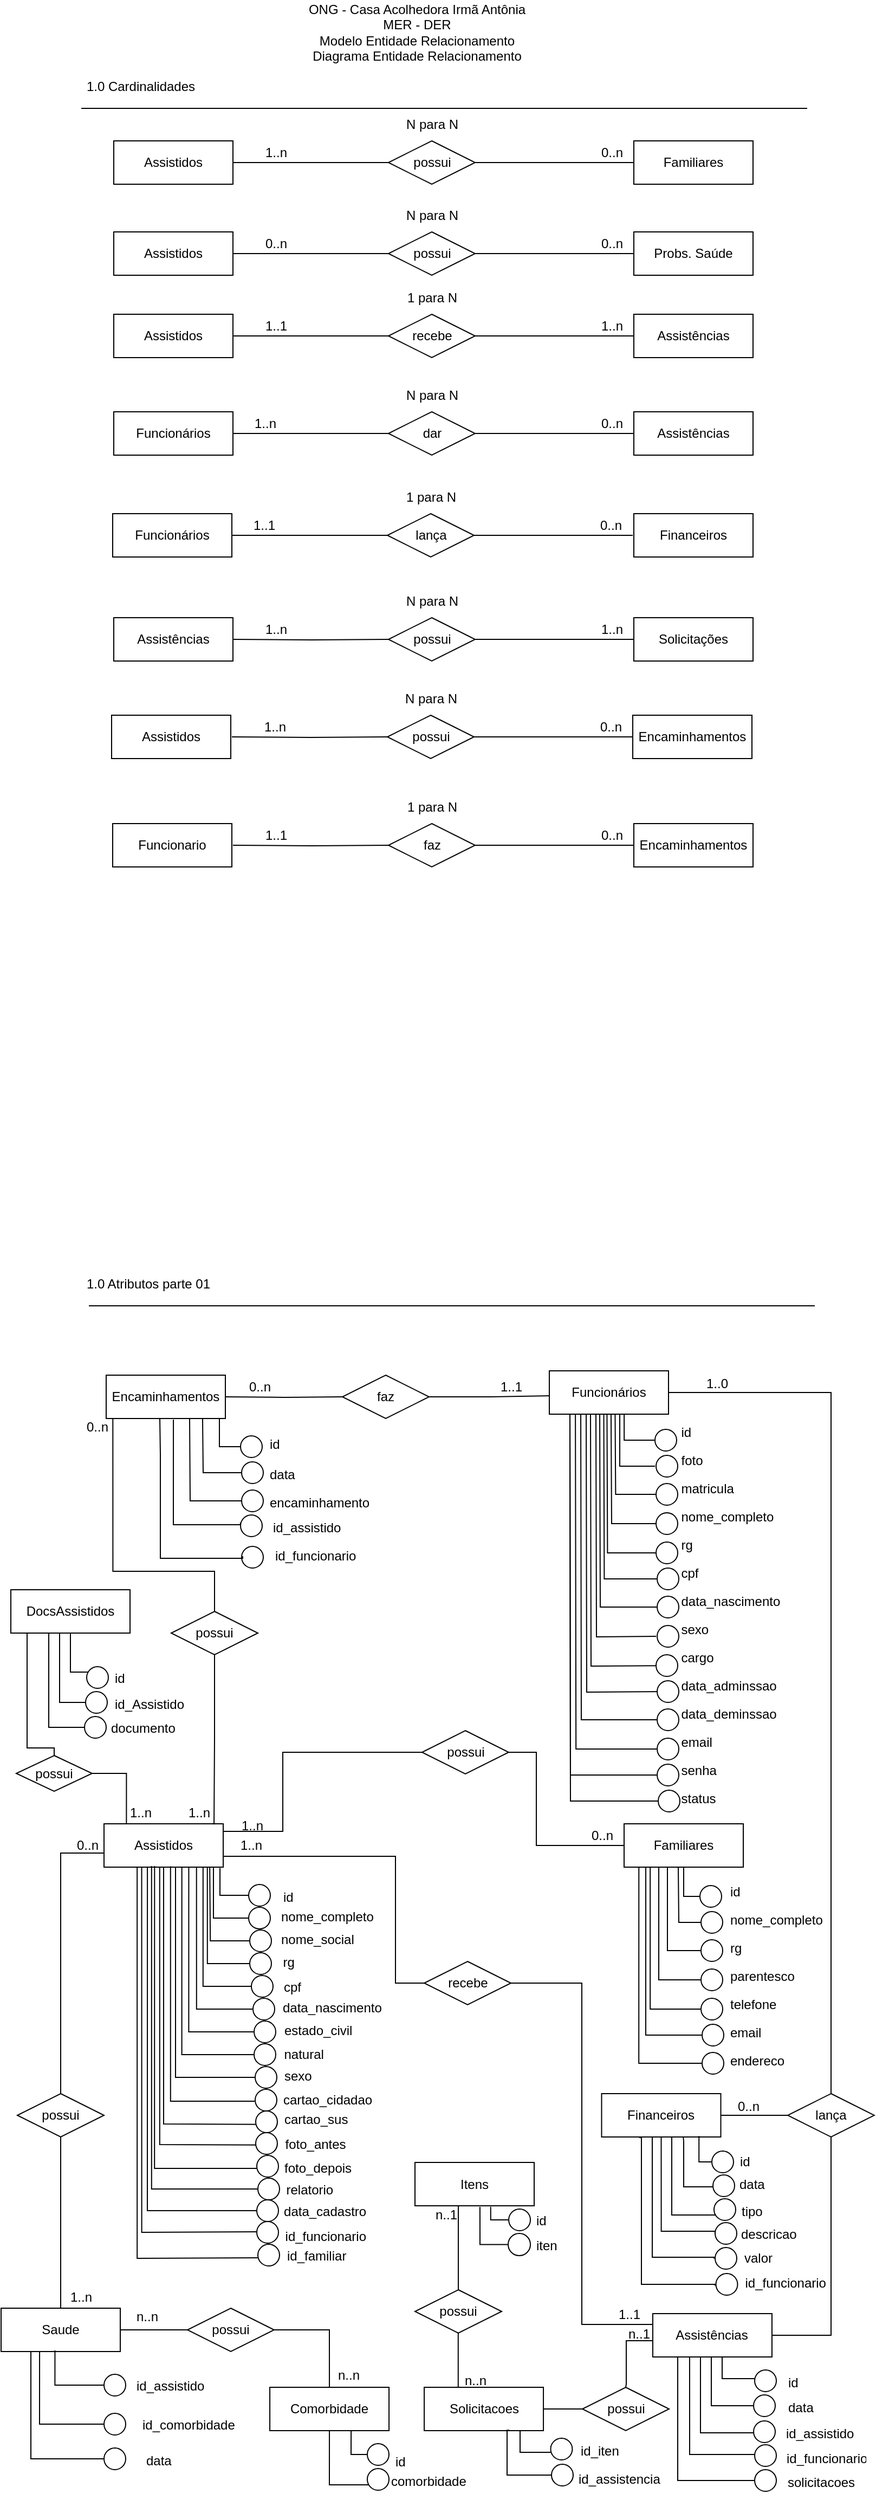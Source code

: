 <mxfile version="17.1.0" type="device"><diagram id="S5FhvtSp4Tu7_dhuNQ0R" name="Page-1"><mxGraphModel dx="950" dy="435" grid="1" gridSize="10" guides="1" tooltips="1" connect="1" arrows="1" fold="1" page="1" pageScale="1" pageWidth="827" pageHeight="1169" math="0" shadow="0"><root><mxCell id="0"/><mxCell id="1" parent="0"/><mxCell id="Ra3XAo2cWIVGmf6u-ugd-13" style="edgeStyle=orthogonalEdgeStyle;rounded=0;orthogonalLoop=1;jettySize=auto;html=1;exitX=1;exitY=0.5;exitDx=0;exitDy=0;entryX=0;entryY=0.5;entryDx=0;entryDy=0;endArrow=none;endFill=0;" parent="1" source="Ra3XAo2cWIVGmf6u-ugd-1" target="Ra3XAo2cWIVGmf6u-ugd-12" edge="1"><mxGeometry relative="1" as="geometry"/></mxCell><mxCell id="Ra3XAo2cWIVGmf6u-ugd-1" value="Assistidos" style="rounded=0;whiteSpace=wrap;html=1;" parent="1" vertex="1"><mxGeometry x="120" y="160" width="110" height="40" as="geometry"/></mxCell><mxCell id="Ra3XAo2cWIVGmf6u-ugd-2" value="ONG - Casa Acolhedora Irmã Antônia&lt;br&gt;MER - DER&lt;br&gt;Modelo Entidade Relacionamento&lt;br&gt;Diagrama Entidade Relacionamento" style="text;html=1;strokeColor=none;fillColor=none;align=center;verticalAlign=middle;whiteSpace=wrap;rounded=0;" parent="1" vertex="1"><mxGeometry x="290" y="30" width="220" height="60" as="geometry"/></mxCell><mxCell id="Ra3XAo2cWIVGmf6u-ugd-3" value="Probs. Saúde" style="rounded=0;whiteSpace=wrap;html=1;" parent="1" vertex="1"><mxGeometry x="600" y="244" width="110" height="40" as="geometry"/></mxCell><mxCell id="Ra3XAo2cWIVGmf6u-ugd-4" value="Familiares" style="rounded=0;whiteSpace=wrap;html=1;" parent="1" vertex="1"><mxGeometry x="600" y="160" width="110" height="40" as="geometry"/></mxCell><mxCell id="Ra3XAo2cWIVGmf6u-ugd-6" value="Funcionários" style="rounded=0;whiteSpace=wrap;html=1;" parent="1" vertex="1"><mxGeometry x="120" y="410" width="110" height="40" as="geometry"/></mxCell><mxCell id="Ra3XAo2cWIVGmf6u-ugd-7" value="Financeiros" style="rounded=0;whiteSpace=wrap;html=1;" parent="1" vertex="1"><mxGeometry x="600" y="504" width="110" height="40" as="geometry"/></mxCell><mxCell id="Ra3XAo2cWIVGmf6u-ugd-8" value="Assistências" style="rounded=0;whiteSpace=wrap;html=1;" parent="1" vertex="1"><mxGeometry x="600" y="320" width="110" height="40" as="geometry"/></mxCell><mxCell id="Ra3XAo2cWIVGmf6u-ugd-9" value="Solicitações" style="rounded=0;whiteSpace=wrap;html=1;" parent="1" vertex="1"><mxGeometry x="600" y="600" width="110" height="40" as="geometry"/></mxCell><mxCell id="Ra3XAo2cWIVGmf6u-ugd-10" value="" style="endArrow=none;html=1;rounded=0;" parent="1" edge="1"><mxGeometry width="50" height="50" relative="1" as="geometry"><mxPoint x="90" y="130" as="sourcePoint"/><mxPoint x="760" y="130" as="targetPoint"/></mxGeometry></mxCell><mxCell id="Ra3XAo2cWIVGmf6u-ugd-11" value="1.0 Cardinalidades" style="text;html=1;strokeColor=none;fillColor=none;align=center;verticalAlign=middle;whiteSpace=wrap;rounded=0;" parent="1" vertex="1"><mxGeometry x="80" y="100" width="130" height="20" as="geometry"/></mxCell><mxCell id="Ra3XAo2cWIVGmf6u-ugd-14" style="edgeStyle=orthogonalEdgeStyle;rounded=0;orthogonalLoop=1;jettySize=auto;html=1;exitX=1;exitY=0.5;exitDx=0;exitDy=0;entryX=0;entryY=0.5;entryDx=0;entryDy=0;endArrow=none;endFill=0;" parent="1" source="Ra3XAo2cWIVGmf6u-ugd-12" target="Ra3XAo2cWIVGmf6u-ugd-4" edge="1"><mxGeometry relative="1" as="geometry"/></mxCell><mxCell id="Ra3XAo2cWIVGmf6u-ugd-12" value="possui" style="rhombus;whiteSpace=wrap;html=1;" parent="1" vertex="1"><mxGeometry x="373.5" y="160" width="80" height="40" as="geometry"/></mxCell><mxCell id="Ra3XAo2cWIVGmf6u-ugd-15" value="0..n" style="text;html=1;strokeColor=none;fillColor=none;align=center;verticalAlign=middle;whiteSpace=wrap;rounded=0;" parent="1" vertex="1"><mxGeometry x="550" y="156" width="60" height="30" as="geometry"/></mxCell><mxCell id="Ra3XAo2cWIVGmf6u-ugd-16" value="1..n" style="text;html=1;strokeColor=none;fillColor=none;align=center;verticalAlign=middle;whiteSpace=wrap;rounded=0;" parent="1" vertex="1"><mxGeometry x="240" y="156" width="60" height="30" as="geometry"/></mxCell><mxCell id="Ra3XAo2cWIVGmf6u-ugd-17" value="N para N" style="text;html=1;strokeColor=none;fillColor=none;align=center;verticalAlign=middle;whiteSpace=wrap;rounded=0;" parent="1" vertex="1"><mxGeometry x="384" y="130" width="60" height="30" as="geometry"/></mxCell><mxCell id="Ra3XAo2cWIVGmf6u-ugd-21" style="edgeStyle=orthogonalEdgeStyle;rounded=0;orthogonalLoop=1;jettySize=auto;html=1;exitX=1;exitY=0.5;exitDx=0;exitDy=0;entryX=0;entryY=0.5;entryDx=0;entryDy=0;endArrow=none;endFill=0;" parent="1" source="Ra3XAo2cWIVGmf6u-ugd-22" target="Ra3XAo2cWIVGmf6u-ugd-25" edge="1"><mxGeometry relative="1" as="geometry"/></mxCell><mxCell id="Ra3XAo2cWIVGmf6u-ugd-22" value="Assistidos" style="rounded=0;whiteSpace=wrap;html=1;" parent="1" vertex="1"><mxGeometry x="120" y="244" width="110" height="40" as="geometry"/></mxCell><mxCell id="Ra3XAo2cWIVGmf6u-ugd-24" style="edgeStyle=orthogonalEdgeStyle;rounded=0;orthogonalLoop=1;jettySize=auto;html=1;exitX=1;exitY=0.5;exitDx=0;exitDy=0;entryX=0;entryY=0.5;entryDx=0;entryDy=0;endArrow=none;endFill=0;" parent="1" source="Ra3XAo2cWIVGmf6u-ugd-25" edge="1"><mxGeometry relative="1" as="geometry"><mxPoint x="600" y="264" as="targetPoint"/></mxGeometry></mxCell><mxCell id="Ra3XAo2cWIVGmf6u-ugd-25" value="possui" style="rhombus;whiteSpace=wrap;html=1;" parent="1" vertex="1"><mxGeometry x="373.5" y="244" width="80" height="40" as="geometry"/></mxCell><mxCell id="Ra3XAo2cWIVGmf6u-ugd-26" value="0..n" style="text;html=1;strokeColor=none;fillColor=none;align=center;verticalAlign=middle;whiteSpace=wrap;rounded=0;" parent="1" vertex="1"><mxGeometry x="550" y="240" width="60" height="30" as="geometry"/></mxCell><mxCell id="Ra3XAo2cWIVGmf6u-ugd-27" value="0..n" style="text;html=1;strokeColor=none;fillColor=none;align=center;verticalAlign=middle;whiteSpace=wrap;rounded=0;" parent="1" vertex="1"><mxGeometry x="240" y="240" width="60" height="30" as="geometry"/></mxCell><mxCell id="Ra3XAo2cWIVGmf6u-ugd-31" style="edgeStyle=orthogonalEdgeStyle;rounded=0;orthogonalLoop=1;jettySize=auto;html=1;exitX=1;exitY=0.5;exitDx=0;exitDy=0;entryX=0;entryY=0.5;entryDx=0;entryDy=0;endArrow=none;endFill=0;" parent="1" source="Ra3XAo2cWIVGmf6u-ugd-32" target="Ra3XAo2cWIVGmf6u-ugd-34" edge="1"><mxGeometry relative="1" as="geometry"/></mxCell><mxCell id="Ra3XAo2cWIVGmf6u-ugd-32" value="Assistidos" style="rounded=0;whiteSpace=wrap;html=1;" parent="1" vertex="1"><mxGeometry x="120" y="320" width="110" height="40" as="geometry"/></mxCell><mxCell id="Ra3XAo2cWIVGmf6u-ugd-33" style="edgeStyle=orthogonalEdgeStyle;rounded=0;orthogonalLoop=1;jettySize=auto;html=1;exitX=1;exitY=0.5;exitDx=0;exitDy=0;entryX=0;entryY=0.5;entryDx=0;entryDy=0;endArrow=none;endFill=0;" parent="1" source="Ra3XAo2cWIVGmf6u-ugd-34" edge="1"><mxGeometry relative="1" as="geometry"><mxPoint x="600" y="340" as="targetPoint"/></mxGeometry></mxCell><mxCell id="Ra3XAo2cWIVGmf6u-ugd-34" value="recebe" style="rhombus;whiteSpace=wrap;html=1;" parent="1" vertex="1"><mxGeometry x="373.5" y="320" width="80" height="40" as="geometry"/></mxCell><mxCell id="Ra3XAo2cWIVGmf6u-ugd-35" value="1..n" style="text;html=1;strokeColor=none;fillColor=none;align=center;verticalAlign=middle;whiteSpace=wrap;rounded=0;" parent="1" vertex="1"><mxGeometry x="550" y="316" width="60" height="30" as="geometry"/></mxCell><mxCell id="Ra3XAo2cWIVGmf6u-ugd-36" value="1..1" style="text;html=1;strokeColor=none;fillColor=none;align=center;verticalAlign=middle;whiteSpace=wrap;rounded=0;" parent="1" vertex="1"><mxGeometry x="240" y="316" width="60" height="30" as="geometry"/></mxCell><mxCell id="Ra3XAo2cWIVGmf6u-ugd-40" value="N para N" style="text;html=1;strokeColor=none;fillColor=none;align=center;verticalAlign=middle;whiteSpace=wrap;rounded=0;" parent="1" vertex="1"><mxGeometry x="384" y="214" width="60" height="30" as="geometry"/></mxCell><mxCell id="Ra3XAo2cWIVGmf6u-ugd-41" value="1 para N" style="text;html=1;strokeColor=none;fillColor=none;align=center;verticalAlign=middle;whiteSpace=wrap;rounded=0;" parent="1" vertex="1"><mxGeometry x="384" y="290" width="60" height="30" as="geometry"/></mxCell><mxCell id="Ra3XAo2cWIVGmf6u-ugd-42" value="Assistências" style="rounded=0;whiteSpace=wrap;html=1;" parent="1" vertex="1"><mxGeometry x="600" y="410" width="110" height="40" as="geometry"/></mxCell><mxCell id="Ra3XAo2cWIVGmf6u-ugd-43" style="edgeStyle=orthogonalEdgeStyle;rounded=0;orthogonalLoop=1;jettySize=auto;html=1;entryX=0;entryY=0.5;entryDx=0;entryDy=0;endArrow=none;endFill=0;" parent="1" target="Ra3XAo2cWIVGmf6u-ugd-46" edge="1"><mxGeometry relative="1" as="geometry"><mxPoint x="230" y="420" as="sourcePoint"/><Array as="points"><mxPoint x="230" y="430"/></Array></mxGeometry></mxCell><mxCell id="Ra3XAo2cWIVGmf6u-ugd-45" style="edgeStyle=orthogonalEdgeStyle;rounded=0;orthogonalLoop=1;jettySize=auto;html=1;exitX=1;exitY=0.5;exitDx=0;exitDy=0;entryX=0;entryY=0.5;entryDx=0;entryDy=0;endArrow=none;endFill=0;" parent="1" source="Ra3XAo2cWIVGmf6u-ugd-46" edge="1"><mxGeometry relative="1" as="geometry"><mxPoint x="600" y="430" as="targetPoint"/></mxGeometry></mxCell><mxCell id="Ra3XAo2cWIVGmf6u-ugd-46" value="dar" style="rhombus;whiteSpace=wrap;html=1;" parent="1" vertex="1"><mxGeometry x="373.5" y="410" width="80" height="40" as="geometry"/></mxCell><mxCell id="Ra3XAo2cWIVGmf6u-ugd-47" value="0..n" style="text;html=1;strokeColor=none;fillColor=none;align=center;verticalAlign=middle;whiteSpace=wrap;rounded=0;" parent="1" vertex="1"><mxGeometry x="550" y="406" width="60" height="30" as="geometry"/></mxCell><mxCell id="Ra3XAo2cWIVGmf6u-ugd-48" value="1..n" style="text;html=1;strokeColor=none;fillColor=none;align=center;verticalAlign=middle;whiteSpace=wrap;rounded=0;" parent="1" vertex="1"><mxGeometry x="230" y="406" width="60" height="30" as="geometry"/></mxCell><mxCell id="Ra3XAo2cWIVGmf6u-ugd-51" value="N para N" style="text;html=1;strokeColor=none;fillColor=none;align=center;verticalAlign=middle;whiteSpace=wrap;rounded=0;" parent="1" vertex="1"><mxGeometry x="384" y="380" width="60" height="30" as="geometry"/></mxCell><mxCell id="Ra3XAo2cWIVGmf6u-ugd-54" value="Funcionários" style="rounded=0;whiteSpace=wrap;html=1;" parent="1" vertex="1"><mxGeometry x="119" y="504" width="110" height="40" as="geometry"/></mxCell><mxCell id="Ra3XAo2cWIVGmf6u-ugd-56" style="edgeStyle=orthogonalEdgeStyle;rounded=0;orthogonalLoop=1;jettySize=auto;html=1;entryX=0;entryY=0.5;entryDx=0;entryDy=0;endArrow=none;endFill=0;" parent="1" target="Ra3XAo2cWIVGmf6u-ugd-58" edge="1"><mxGeometry relative="1" as="geometry"><mxPoint x="229" y="514" as="sourcePoint"/><Array as="points"><mxPoint x="229" y="524"/></Array></mxGeometry></mxCell><mxCell id="Ra3XAo2cWIVGmf6u-ugd-57" style="edgeStyle=orthogonalEdgeStyle;rounded=0;orthogonalLoop=1;jettySize=auto;html=1;exitX=1;exitY=0.5;exitDx=0;exitDy=0;entryX=0;entryY=0.5;entryDx=0;entryDy=0;endArrow=none;endFill=0;" parent="1" source="Ra3XAo2cWIVGmf6u-ugd-58" edge="1"><mxGeometry relative="1" as="geometry"><mxPoint x="599" y="524" as="targetPoint"/></mxGeometry></mxCell><mxCell id="Ra3XAo2cWIVGmf6u-ugd-58" value="lança" style="rhombus;whiteSpace=wrap;html=1;" parent="1" vertex="1"><mxGeometry x="372.5" y="504" width="80" height="40" as="geometry"/></mxCell><mxCell id="Ra3XAo2cWIVGmf6u-ugd-59" value="0..n" style="text;html=1;strokeColor=none;fillColor=none;align=center;verticalAlign=middle;whiteSpace=wrap;rounded=0;" parent="1" vertex="1"><mxGeometry x="549" y="500" width="60" height="30" as="geometry"/></mxCell><mxCell id="Ra3XAo2cWIVGmf6u-ugd-60" value="1..1" style="text;html=1;strokeColor=none;fillColor=none;align=center;verticalAlign=middle;whiteSpace=wrap;rounded=0;" parent="1" vertex="1"><mxGeometry x="229" y="500" width="60" height="30" as="geometry"/></mxCell><mxCell id="Ra3XAo2cWIVGmf6u-ugd-61" value="1 para N" style="text;html=1;strokeColor=none;fillColor=none;align=center;verticalAlign=middle;whiteSpace=wrap;rounded=0;" parent="1" vertex="1"><mxGeometry x="382.5" y="474" width="60" height="30" as="geometry"/></mxCell><mxCell id="Ra3XAo2cWIVGmf6u-ugd-62" value="Assistências" style="rounded=0;whiteSpace=wrap;html=1;" parent="1" vertex="1"><mxGeometry x="120" y="600" width="110" height="40" as="geometry"/></mxCell><mxCell id="Ra3XAo2cWIVGmf6u-ugd-63" style="edgeStyle=orthogonalEdgeStyle;rounded=0;orthogonalLoop=1;jettySize=auto;html=1;exitX=1;exitY=0.5;exitDx=0;exitDy=0;entryX=0;entryY=0.5;entryDx=0;entryDy=0;endArrow=none;endFill=0;" parent="1" target="Ra3XAo2cWIVGmf6u-ugd-65" edge="1"><mxGeometry relative="1" as="geometry"><mxPoint x="230" y="620" as="sourcePoint"/></mxGeometry></mxCell><mxCell id="Ra3XAo2cWIVGmf6u-ugd-64" style="edgeStyle=orthogonalEdgeStyle;rounded=0;orthogonalLoop=1;jettySize=auto;html=1;exitX=1;exitY=0.5;exitDx=0;exitDy=0;entryX=0;entryY=0.5;entryDx=0;entryDy=0;endArrow=none;endFill=0;" parent="1" source="Ra3XAo2cWIVGmf6u-ugd-65" edge="1"><mxGeometry relative="1" as="geometry"><mxPoint x="600" y="620" as="targetPoint"/></mxGeometry></mxCell><mxCell id="Ra3XAo2cWIVGmf6u-ugd-65" value="possui" style="rhombus;whiteSpace=wrap;html=1;" parent="1" vertex="1"><mxGeometry x="373.5" y="600" width="80" height="40" as="geometry"/></mxCell><mxCell id="Ra3XAo2cWIVGmf6u-ugd-66" value="1..n" style="text;html=1;strokeColor=none;fillColor=none;align=center;verticalAlign=middle;whiteSpace=wrap;rounded=0;" parent="1" vertex="1"><mxGeometry x="550" y="596" width="60" height="30" as="geometry"/></mxCell><mxCell id="Ra3XAo2cWIVGmf6u-ugd-67" value="1..n" style="text;html=1;strokeColor=none;fillColor=none;align=center;verticalAlign=middle;whiteSpace=wrap;rounded=0;" parent="1" vertex="1"><mxGeometry x="240" y="596" width="60" height="30" as="geometry"/></mxCell><mxCell id="Ra3XAo2cWIVGmf6u-ugd-69" value="N para N" style="text;html=1;strokeColor=none;fillColor=none;align=center;verticalAlign=middle;whiteSpace=wrap;rounded=0;" parent="1" vertex="1"><mxGeometry x="384" y="570" width="60" height="30" as="geometry"/></mxCell><mxCell id="Ra3XAo2cWIVGmf6u-ugd-71" value="Encaminhamentos" style="rounded=0;whiteSpace=wrap;html=1;" parent="1" vertex="1"><mxGeometry x="599" y="690" width="110" height="40" as="geometry"/></mxCell><mxCell id="Ra3XAo2cWIVGmf6u-ugd-73" style="edgeStyle=orthogonalEdgeStyle;rounded=0;orthogonalLoop=1;jettySize=auto;html=1;exitX=1;exitY=0.5;exitDx=0;exitDy=0;entryX=0;entryY=0.5;entryDx=0;entryDy=0;endArrow=none;endFill=0;" parent="1" target="Ra3XAo2cWIVGmf6u-ugd-75" edge="1"><mxGeometry relative="1" as="geometry"><mxPoint x="229" y="710" as="sourcePoint"/></mxGeometry></mxCell><mxCell id="Ra3XAo2cWIVGmf6u-ugd-74" style="edgeStyle=orthogonalEdgeStyle;rounded=0;orthogonalLoop=1;jettySize=auto;html=1;exitX=1;exitY=0.5;exitDx=0;exitDy=0;entryX=0;entryY=0.5;entryDx=0;entryDy=0;endArrow=none;endFill=0;" parent="1" source="Ra3XAo2cWIVGmf6u-ugd-75" edge="1"><mxGeometry relative="1" as="geometry"><mxPoint x="599" y="710" as="targetPoint"/></mxGeometry></mxCell><mxCell id="Ra3XAo2cWIVGmf6u-ugd-75" value="possui" style="rhombus;whiteSpace=wrap;html=1;" parent="1" vertex="1"><mxGeometry x="372.5" y="690" width="80" height="40" as="geometry"/></mxCell><mxCell id="Ra3XAo2cWIVGmf6u-ugd-76" value="0..n" style="text;html=1;strokeColor=none;fillColor=none;align=center;verticalAlign=middle;whiteSpace=wrap;rounded=0;" parent="1" vertex="1"><mxGeometry x="549" y="686" width="60" height="30" as="geometry"/></mxCell><mxCell id="Ra3XAo2cWIVGmf6u-ugd-77" value="1..n" style="text;html=1;strokeColor=none;fillColor=none;align=center;verticalAlign=middle;whiteSpace=wrap;rounded=0;" parent="1" vertex="1"><mxGeometry x="239" y="686" width="60" height="30" as="geometry"/></mxCell><mxCell id="Ra3XAo2cWIVGmf6u-ugd-78" value="N para N" style="text;html=1;strokeColor=none;fillColor=none;align=center;verticalAlign=middle;whiteSpace=wrap;rounded=0;" parent="1" vertex="1"><mxGeometry x="383" y="660" width="60" height="30" as="geometry"/></mxCell><mxCell id="Ra3XAo2cWIVGmf6u-ugd-79" value="Assistidos" style="rounded=0;whiteSpace=wrap;html=1;" parent="1" vertex="1"><mxGeometry x="118" y="690" width="110" height="40" as="geometry"/></mxCell><mxCell id="Ra3XAo2cWIVGmf6u-ugd-80" style="edgeStyle=orthogonalEdgeStyle;rounded=0;orthogonalLoop=1;jettySize=auto;html=1;exitX=1;exitY=0.5;exitDx=0;exitDy=0;entryX=0;entryY=0.5;entryDx=0;entryDy=0;endArrow=none;endFill=0;" parent="1" source="Ra3XAo2cWIVGmf6u-ugd-81" target="Ra3XAo2cWIVGmf6u-ugd-91" edge="1"><mxGeometry relative="1" as="geometry"><Array as="points"><mxPoint x="221" y="1720"/><mxPoint x="276" y="1720"/><mxPoint x="276" y="1647"/></Array></mxGeometry></mxCell><mxCell id="Ra3XAo2cWIVGmf6u-ugd-81" value="Assistidos" style="rounded=0;whiteSpace=wrap;html=1;" parent="1" vertex="1"><mxGeometry x="111" y="1713" width="110" height="40" as="geometry"/></mxCell><mxCell id="Ra3XAo2cWIVGmf6u-ugd-83" value="Familiares" style="rounded=0;whiteSpace=wrap;html=1;" parent="1" vertex="1"><mxGeometry x="591" y="1713" width="110" height="40" as="geometry"/></mxCell><mxCell id="Ra3XAo2cWIVGmf6u-ugd-88" value="" style="endArrow=none;html=1;rounded=0;" parent="1" edge="1"><mxGeometry width="50" height="50" relative="1" as="geometry"><mxPoint x="97" y="1235" as="sourcePoint"/><mxPoint x="767" y="1235" as="targetPoint"/></mxGeometry></mxCell><mxCell id="Ra3XAo2cWIVGmf6u-ugd-89" value="1.0 Atributos parte 01" style="text;html=1;strokeColor=none;fillColor=none;align=center;verticalAlign=middle;whiteSpace=wrap;rounded=0;" parent="1" vertex="1"><mxGeometry x="87" y="1205" width="130" height="20" as="geometry"/></mxCell><mxCell id="Ra3XAo2cWIVGmf6u-ugd-90" style="edgeStyle=orthogonalEdgeStyle;rounded=0;orthogonalLoop=1;jettySize=auto;html=1;exitX=1;exitY=0.5;exitDx=0;exitDy=0;entryX=0;entryY=0.5;entryDx=0;entryDy=0;endArrow=none;endFill=0;" parent="1" source="Ra3XAo2cWIVGmf6u-ugd-91" target="Ra3XAo2cWIVGmf6u-ugd-83" edge="1"><mxGeometry relative="1" as="geometry"><Array as="points"><mxPoint x="510" y="1647"/><mxPoint x="510" y="1733"/></Array></mxGeometry></mxCell><mxCell id="Ra3XAo2cWIVGmf6u-ugd-91" value="possui" style="rhombus;whiteSpace=wrap;html=1;" parent="1" vertex="1"><mxGeometry x="404.5" y="1627" width="80" height="40" as="geometry"/></mxCell><mxCell id="Ra3XAo2cWIVGmf6u-ugd-92" value="0..n" style="text;html=1;strokeColor=none;fillColor=none;align=center;verticalAlign=middle;whiteSpace=wrap;rounded=0;" parent="1" vertex="1"><mxGeometry x="541" y="1709" width="60" height="30" as="geometry"/></mxCell><mxCell id="Ra3XAo2cWIVGmf6u-ugd-93" value="1..n" style="text;html=1;strokeColor=none;fillColor=none;align=center;verticalAlign=middle;whiteSpace=wrap;rounded=0;" parent="1" vertex="1"><mxGeometry x="218" y="1700" width="60" height="30" as="geometry"/></mxCell><mxCell id="Ra3XAo2cWIVGmf6u-ugd-213" value="" style="edgeStyle=orthogonalEdgeStyle;rounded=0;orthogonalLoop=1;jettySize=auto;html=1;exitX=0.5;exitY=1;exitDx=0;exitDy=0;endArrow=none;endFill=0;entryX=0.5;entryY=0;entryDx=0;entryDy=0;" parent="1" source="Ra3XAo2cWIVGmf6u-ugd-98" target="ekp0BwrNMuhHIRUuAzSe-23" edge="1"><mxGeometry x="0.747" relative="1" as="geometry"><mxPoint x="-29.0" y="2133" as="targetPoint"/><mxPoint as="offset"/></mxGeometry></mxCell><mxCell id="Ra3XAo2cWIVGmf6u-ugd-214" style="edgeStyle=orthogonalEdgeStyle;rounded=0;orthogonalLoop=1;jettySize=auto;html=1;exitX=0.5;exitY=0;exitDx=0;exitDy=0;entryX=0;entryY=0.5;entryDx=0;entryDy=0;endArrow=none;endFill=0;" parent="1" source="Ra3XAo2cWIVGmf6u-ugd-98" target="Ra3XAo2cWIVGmf6u-ugd-81" edge="1"><mxGeometry relative="1" as="geometry"><Array as="points"><mxPoint x="71" y="1740"/><mxPoint x="111" y="1740"/></Array></mxGeometry></mxCell><mxCell id="Ra3XAo2cWIVGmf6u-ugd-98" value="possui" style="rhombus;whiteSpace=wrap;html=1;" parent="1" vertex="1"><mxGeometry x="31" y="1962" width="80" height="40" as="geometry"/></mxCell><mxCell id="Ra3XAo2cWIVGmf6u-ugd-100" value="0..n" style="text;html=1;strokeColor=none;fillColor=none;align=center;verticalAlign=middle;whiteSpace=wrap;rounded=0;" parent="1" vertex="1"><mxGeometry x="66" y="1718" width="60" height="30" as="geometry"/></mxCell><mxCell id="Ra3XAo2cWIVGmf6u-ugd-223" style="edgeStyle=orthogonalEdgeStyle;rounded=0;orthogonalLoop=1;jettySize=auto;html=1;entryX=0.5;entryY=0;entryDx=0;entryDy=0;endArrow=none;endFill=0;exitX=0.056;exitY=0.989;exitDx=0;exitDy=0;exitPerimeter=0;" parent="1" source="Ra3XAo2cWIVGmf6u-ugd-130" target="Ra3XAo2cWIVGmf6u-ugd-133" edge="1"><mxGeometry relative="1" as="geometry"><Array as="points"><mxPoint x="119" y="1480"/><mxPoint x="213" y="1480"/></Array></mxGeometry></mxCell><mxCell id="Ra3XAo2cWIVGmf6u-ugd-130" value="Encaminhamentos" style="rounded=0;whiteSpace=wrap;html=1;" parent="1" vertex="1"><mxGeometry x="113" y="1299" width="110" height="40" as="geometry"/></mxCell><mxCell id="hL8DozN6MRx2iIeDFvkr-60" style="edgeStyle=orthogonalEdgeStyle;rounded=0;orthogonalLoop=1;jettySize=auto;html=1;startArrow=none;startFill=0;endArrow=none;endFill=0;entryX=0.923;entryY=0.017;entryDx=0;entryDy=0;entryPerimeter=0;" edge="1" parent="1" source="Ra3XAo2cWIVGmf6u-ugd-133" target="Ra3XAo2cWIVGmf6u-ugd-81"><mxGeometry relative="1" as="geometry"><mxPoint x="213" y="1720" as="targetPoint"/><Array as="points"/></mxGeometry></mxCell><mxCell id="Ra3XAo2cWIVGmf6u-ugd-133" value="possui" style="rhombus;whiteSpace=wrap;html=1;" parent="1" vertex="1"><mxGeometry x="173" y="1517" width="80" height="40" as="geometry"/></mxCell><mxCell id="Ra3XAo2cWIVGmf6u-ugd-134" value="0..n" style="text;html=1;strokeColor=none;fillColor=none;align=center;verticalAlign=middle;whiteSpace=wrap;rounded=0;" parent="1" vertex="1"><mxGeometry x="75" y="1332" width="60" height="30" as="geometry"/></mxCell><mxCell id="Ra3XAo2cWIVGmf6u-ugd-143" value="nome_completo" style="text;strokeColor=none;fillColor=none;align=left;verticalAlign=top;spacingLeft=4;spacingRight=4;overflow=hidden;rotatable=0;points=[[0,0.5],[1,0.5]];portConstraint=eastwest;" parent="1" vertex="1"><mxGeometry x="268.5" y="1785" width="102.5" height="26" as="geometry"/></mxCell><mxCell id="Ra3XAo2cWIVGmf6u-ugd-144" value="nome_social" style="text;strokeColor=none;fillColor=none;align=left;verticalAlign=top;spacingLeft=4;spacingRight=4;overflow=hidden;rotatable=0;points=[[0,0.5],[1,0.5]];portConstraint=eastwest;" parent="1" vertex="1"><mxGeometry x="268.5" y="1806" width="92.5" height="26" as="geometry"/></mxCell><mxCell id="Ra3XAo2cWIVGmf6u-ugd-145" value="rg" style="text;strokeColor=none;fillColor=none;align=left;verticalAlign=top;spacingLeft=4;spacingRight=4;overflow=hidden;rotatable=0;points=[[0,0.5],[1,0.5]];portConstraint=eastwest;" parent="1" vertex="1"><mxGeometry x="270.25" y="1827" width="72.5" height="23" as="geometry"/></mxCell><mxCell id="Ra3XAo2cWIVGmf6u-ugd-146" value="data_nascimento" style="text;strokeColor=none;fillColor=none;align=left;verticalAlign=top;spacingLeft=4;spacingRight=4;overflow=hidden;rotatable=0;points=[[0,0.5],[1,0.5]];portConstraint=eastwest;" parent="1" vertex="1"><mxGeometry x="270" y="1869" width="112.5" height="26" as="geometry"/></mxCell><mxCell id="Ra3XAo2cWIVGmf6u-ugd-147" value="estado_civil" style="text;strokeColor=none;fillColor=none;align=left;verticalAlign=top;spacingLeft=4;spacingRight=4;overflow=hidden;rotatable=0;points=[[0,0.5],[1,0.5]];portConstraint=eastwest;" parent="1" vertex="1"><mxGeometry x="271.5" y="1890" width="92.5" height="26" as="geometry"/></mxCell><mxCell id="Ra3XAo2cWIVGmf6u-ugd-148" value="cpf" style="text;strokeColor=none;fillColor=none;align=left;verticalAlign=top;spacingLeft=4;spacingRight=4;overflow=hidden;rotatable=0;points=[[0,0.5],[1,0.5]];portConstraint=eastwest;" parent="1" vertex="1"><mxGeometry x="271" y="1850" width="62.5" height="26" as="geometry"/></mxCell><mxCell id="Ra3XAo2cWIVGmf6u-ugd-149" value="natural" style="text;strokeColor=none;fillColor=none;align=left;verticalAlign=top;spacingLeft=4;spacingRight=4;overflow=hidden;rotatable=0;points=[[0,0.5],[1,0.5]];portConstraint=eastwest;" parent="1" vertex="1"><mxGeometry x="271.25" y="1912" width="62.5" height="26" as="geometry"/></mxCell><mxCell id="Ra3XAo2cWIVGmf6u-ugd-150" value="sexo" style="text;strokeColor=none;fillColor=none;align=left;verticalAlign=top;spacingLeft=4;spacingRight=4;overflow=hidden;rotatable=0;points=[[0,0.5],[1,0.5]];portConstraint=eastwest;" parent="1" vertex="1"><mxGeometry x="271.5" y="1932" width="42.5" height="26" as="geometry"/></mxCell><mxCell id="Ra3XAo2cWIVGmf6u-ugd-151" value="cartao_cidadao" style="text;strokeColor=none;fillColor=none;align=left;verticalAlign=top;spacingLeft=4;spacingRight=4;overflow=hidden;rotatable=0;points=[[0,0.5],[1,0.5]];portConstraint=eastwest;" parent="1" vertex="1"><mxGeometry x="270.5" y="1954" width="102.5" height="26" as="geometry"/></mxCell><mxCell id="Ra3XAo2cWIVGmf6u-ugd-152" value="cartao_sus" style="text;strokeColor=none;fillColor=none;align=left;verticalAlign=top;spacingLeft=4;spacingRight=4;overflow=hidden;rotatable=0;points=[[0,0.5],[1,0.5]];portConstraint=eastwest;" parent="1" vertex="1"><mxGeometry x="271.5" y="1972" width="82.5" height="26" as="geometry"/></mxCell><mxCell id="Ra3XAo2cWIVGmf6u-ugd-153" value="foto_antes" style="text;strokeColor=none;fillColor=none;align=left;verticalAlign=top;spacingLeft=4;spacingRight=4;overflow=hidden;rotatable=0;points=[[0,0.5],[1,0.5]];portConstraint=eastwest;" parent="1" vertex="1"><mxGeometry x="272.25" y="1995" width="82.5" height="26" as="geometry"/></mxCell><mxCell id="Ra3XAo2cWIVGmf6u-ugd-154" value="foto_depois" style="text;strokeColor=none;fillColor=none;align=left;verticalAlign=top;spacingLeft=4;spacingRight=4;overflow=hidden;rotatable=0;points=[[0,0.5],[1,0.5]];portConstraint=eastwest;" parent="1" vertex="1"><mxGeometry x="271.5" y="2017" width="82.5" height="26" as="geometry"/></mxCell><mxCell id="Ra3XAo2cWIVGmf6u-ugd-155" value="relatorio " style="text;strokeColor=none;fillColor=none;align=left;verticalAlign=top;spacingLeft=4;spacingRight=4;overflow=hidden;rotatable=0;points=[[0,0.5],[1,0.5]];portConstraint=eastwest;" parent="1" vertex="1"><mxGeometry x="273.25" y="2037" width="62.5" height="26" as="geometry"/></mxCell><mxCell id="Ra3XAo2cWIVGmf6u-ugd-157" value="id" style="text;strokeColor=none;fillColor=none;align=left;verticalAlign=top;spacingLeft=4;spacingRight=4;overflow=hidden;rotatable=0;points=[[0,0.5],[1,0.5]];portConstraint=eastwest;" parent="1" vertex="1"><mxGeometry x="270.5" y="1767" width="42.5" height="26" as="geometry"/></mxCell><mxCell id="Ra3XAo2cWIVGmf6u-ugd-176" style="edgeStyle=orthogonalEdgeStyle;rounded=0;orthogonalLoop=1;jettySize=auto;html=1;exitX=0;exitY=0.5;exitDx=0;exitDy=0;endArrow=none;endFill=0;entryX=0.973;entryY=1.02;entryDx=0;entryDy=0;entryPerimeter=0;" parent="1" source="Ra3XAo2cWIVGmf6u-ugd-159" target="Ra3XAo2cWIVGmf6u-ugd-81" edge="1"><mxGeometry relative="1" as="geometry"><mxPoint x="217" y="1755" as="targetPoint"/></mxGeometry></mxCell><mxCell id="Ra3XAo2cWIVGmf6u-ugd-159" value="" style="ellipse;whiteSpace=wrap;html=1;aspect=fixed;" parent="1" vertex="1"><mxGeometry x="244.5" y="1769" width="20" height="20" as="geometry"/></mxCell><mxCell id="Ra3XAo2cWIVGmf6u-ugd-177" style="edgeStyle=orthogonalEdgeStyle;rounded=0;orthogonalLoop=1;jettySize=auto;html=1;exitX=0;exitY=0.5;exitDx=0;exitDy=0;endArrow=none;endFill=0;" parent="1" source="ekp0BwrNMuhHIRUuAzSe-7" target="Ra3XAo2cWIVGmf6u-ugd-81" edge="1"><mxGeometry relative="1" as="geometry"><mxPoint x="212" y="1768" as="targetPoint"/><mxPoint x="244.5" y="1819" as="sourcePoint"/><Array as="points"><mxPoint x="212" y="1800"/></Array></mxGeometry></mxCell><mxCell id="Ra3XAo2cWIVGmf6u-ugd-160" value="" style="ellipse;whiteSpace=wrap;html=1;aspect=fixed;" parent="1" vertex="1"><mxGeometry x="245.5" y="1811" width="20" height="20" as="geometry"/></mxCell><mxCell id="Ra3XAo2cWIVGmf6u-ugd-179" style="edgeStyle=orthogonalEdgeStyle;rounded=0;orthogonalLoop=1;jettySize=auto;html=1;exitX=0;exitY=0.5;exitDx=0;exitDy=0;entryX=0.867;entryY=0.986;entryDx=0;entryDy=0;entryPerimeter=0;endArrow=none;endFill=0;" parent="1" source="Ra3XAo2cWIVGmf6u-ugd-161" target="Ra3XAo2cWIVGmf6u-ugd-81" edge="1"><mxGeometry relative="1" as="geometry"><mxPoint x="207.69" y="1767.68" as="targetPoint"/></mxGeometry></mxCell><mxCell id="Ra3XAo2cWIVGmf6u-ugd-161" value="" style="ellipse;whiteSpace=wrap;html=1;aspect=fixed;" parent="1" vertex="1"><mxGeometry x="245.5" y="1832" width="20" height="20" as="geometry"/></mxCell><mxCell id="Ra3XAo2cWIVGmf6u-ugd-180" style="edgeStyle=orthogonalEdgeStyle;rounded=0;orthogonalLoop=1;jettySize=auto;html=1;exitX=0;exitY=0.5;exitDx=0;exitDy=0;entryX=0.831;entryY=0.99;entryDx=0;entryDy=0;entryPerimeter=0;endArrow=none;endFill=0;" parent="1" source="Ra3XAo2cWIVGmf6u-ugd-162" target="Ra3XAo2cWIVGmf6u-ugd-81" edge="1"><mxGeometry relative="1" as="geometry"><mxPoint x="203.95" y="1768.8" as="targetPoint"/></mxGeometry></mxCell><mxCell id="Ra3XAo2cWIVGmf6u-ugd-162" value="" style="ellipse;whiteSpace=wrap;html=1;aspect=fixed;" parent="1" vertex="1"><mxGeometry x="247" y="1853" width="20" height="20" as="geometry"/></mxCell><mxCell id="Ra3XAo2cWIVGmf6u-ugd-181" style="edgeStyle=orthogonalEdgeStyle;rounded=0;orthogonalLoop=1;jettySize=auto;html=1;exitX=0;exitY=0.5;exitDx=0;exitDy=0;entryX=0.776;entryY=1;entryDx=0;entryDy=0;entryPerimeter=0;endArrow=none;endFill=0;" parent="1" source="Ra3XAo2cWIVGmf6u-ugd-164" target="Ra3XAo2cWIVGmf6u-ugd-81" edge="1"><mxGeometry relative="1" as="geometry"><mxPoint x="200.21" y="1768.48" as="targetPoint"/></mxGeometry></mxCell><mxCell id="Ra3XAo2cWIVGmf6u-ugd-164" value="" style="ellipse;whiteSpace=wrap;html=1;aspect=fixed;" parent="1" vertex="1"><mxGeometry x="248.5" y="1874" width="20" height="20" as="geometry"/></mxCell><mxCell id="Ra3XAo2cWIVGmf6u-ugd-182" style="edgeStyle=orthogonalEdgeStyle;rounded=0;orthogonalLoop=1;jettySize=auto;html=1;exitX=0;exitY=0.5;exitDx=0;exitDy=0;entryX=0.711;entryY=0.99;entryDx=0;entryDy=0;entryPerimeter=0;endArrow=none;endFill=0;" parent="1" source="Ra3XAo2cWIVGmf6u-ugd-165" target="Ra3XAo2cWIVGmf6u-ugd-81" edge="1"><mxGeometry relative="1" as="geometry"><mxPoint x="197.24" y="1768.4" as="targetPoint"/></mxGeometry></mxCell><mxCell id="Ra3XAo2cWIVGmf6u-ugd-165" value="" style="ellipse;whiteSpace=wrap;html=1;aspect=fixed;" parent="1" vertex="1"><mxGeometry x="249.5" y="1895" width="20" height="20" as="geometry"/></mxCell><mxCell id="Ra3XAo2cWIVGmf6u-ugd-183" style="edgeStyle=orthogonalEdgeStyle;rounded=0;orthogonalLoop=1;jettySize=auto;html=1;exitX=0;exitY=0.5;exitDx=0;exitDy=0;entryX=0.653;entryY=1.01;entryDx=0;entryDy=0;endArrow=none;endFill=0;entryPerimeter=0;" parent="1" source="Ra3XAo2cWIVGmf6u-ugd-166" target="Ra3XAo2cWIVGmf6u-ugd-81" edge="1"><mxGeometry relative="1" as="geometry"><mxPoint x="193.5" y="1768" as="targetPoint"/></mxGeometry></mxCell><mxCell id="Ra3XAo2cWIVGmf6u-ugd-166" value="" style="ellipse;whiteSpace=wrap;html=1;aspect=fixed;" parent="1" vertex="1"><mxGeometry x="249.5" y="1916" width="20" height="20" as="geometry"/></mxCell><mxCell id="Ra3XAo2cWIVGmf6u-ugd-184" style="edgeStyle=orthogonalEdgeStyle;rounded=0;orthogonalLoop=1;jettySize=auto;html=1;exitX=0;exitY=0.5;exitDx=0;exitDy=0;endArrow=none;endFill=0;" parent="1" source="Ra3XAo2cWIVGmf6u-ugd-167" edge="1"><mxGeometry relative="1" as="geometry"><mxPoint x="177" y="1755" as="targetPoint"/><mxPoint x="245.5" y="1976" as="sourcePoint"/><Array as="points"><mxPoint x="177" y="1947"/><mxPoint x="177" y="1753"/></Array></mxGeometry></mxCell><mxCell id="Ra3XAo2cWIVGmf6u-ugd-167" value="" style="ellipse;whiteSpace=wrap;html=1;aspect=fixed;" parent="1" vertex="1"><mxGeometry x="250.5" y="1937" width="20" height="20" as="geometry"/></mxCell><mxCell id="Ra3XAo2cWIVGmf6u-ugd-168" value="" style="ellipse;whiteSpace=wrap;html=1;aspect=fixed;" parent="1" vertex="1"><mxGeometry x="250.5" y="1958" width="20" height="20" as="geometry"/></mxCell><mxCell id="Ra3XAo2cWIVGmf6u-ugd-169" value="" style="ellipse;whiteSpace=wrap;html=1;aspect=fixed;" parent="1" vertex="1"><mxGeometry x="251" y="1978" width="20" height="20" as="geometry"/></mxCell><mxCell id="Ra3XAo2cWIVGmf6u-ugd-170" value="" style="ellipse;whiteSpace=wrap;html=1;aspect=fixed;" parent="1" vertex="1"><mxGeometry x="251" y="1998" width="20" height="20" as="geometry"/></mxCell><mxCell id="Ra3XAo2cWIVGmf6u-ugd-171" value="" style="ellipse;whiteSpace=wrap;html=1;aspect=fixed;" parent="1" vertex="1"><mxGeometry x="252" y="2019" width="20" height="20" as="geometry"/></mxCell><mxCell id="Ra3XAo2cWIVGmf6u-ugd-189" style="edgeStyle=orthogonalEdgeStyle;rounded=0;orthogonalLoop=1;jettySize=auto;html=1;exitX=0;exitY=0.5;exitDx=0;exitDy=0;entryX=0.399;entryY=0.974;entryDx=0;entryDy=0;endArrow=none;endFill=0;entryPerimeter=0;" parent="1" source="Ra3XAo2cWIVGmf6u-ugd-172" target="Ra3XAo2cWIVGmf6u-ugd-81" edge="1"><mxGeometry relative="1" as="geometry"><mxPoint x="166" y="1768" as="targetPoint"/></mxGeometry></mxCell><mxCell id="Ra3XAo2cWIVGmf6u-ugd-172" value="" style="ellipse;whiteSpace=wrap;html=1;aspect=fixed;" parent="1" vertex="1"><mxGeometry x="253" y="2040" width="20" height="20" as="geometry"/></mxCell><mxCell id="Ra3XAo2cWIVGmf6u-ugd-190" style="edgeStyle=orthogonalEdgeStyle;rounded=0;orthogonalLoop=1;jettySize=auto;html=1;exitX=0;exitY=0.5;exitDx=0;exitDy=0;endArrow=none;endFill=0;entryX=0.364;entryY=1.001;entryDx=0;entryDy=0;entryPerimeter=0;" parent="1" source="Ra3XAo2cWIVGmf6u-ugd-173" target="Ra3XAo2cWIVGmf6u-ugd-81" edge="1"><mxGeometry relative="1" as="geometry"><mxPoint x="117" y="1755" as="targetPoint"/></mxGeometry></mxCell><mxCell id="Ra3XAo2cWIVGmf6u-ugd-173" value="" style="ellipse;whiteSpace=wrap;html=1;aspect=fixed;" parent="1" vertex="1"><mxGeometry x="252" y="2060" width="20" height="20" as="geometry"/></mxCell><mxCell id="Ra3XAo2cWIVGmf6u-ugd-191" value="id" style="text;strokeColor=none;fillColor=none;align=left;verticalAlign=top;spacingLeft=4;spacingRight=4;overflow=hidden;rotatable=0;points=[[0,0.5],[1,0.5]];portConstraint=eastwest;" parent="1" vertex="1"><mxGeometry x="683" y="1762" width="108" height="26" as="geometry"/></mxCell><mxCell id="Ra3XAo2cWIVGmf6u-ugd-192" value="nome_completo" style="text;strokeColor=none;fillColor=none;align=left;verticalAlign=top;spacingLeft=4;spacingRight=4;overflow=hidden;rotatable=0;points=[[0,0.5],[1,0.5]];portConstraint=eastwest;" parent="1" vertex="1"><mxGeometry x="683" y="1788" width="108" height="26" as="geometry"/></mxCell><mxCell id="Ra3XAo2cWIVGmf6u-ugd-193" value="rg" style="text;strokeColor=none;fillColor=none;align=left;verticalAlign=top;spacingLeft=4;spacingRight=4;overflow=hidden;rotatable=0;points=[[0,0.5],[1,0.5]];portConstraint=eastwest;" parent="1" vertex="1"><mxGeometry x="683" y="1814" width="108" height="26" as="geometry"/></mxCell><mxCell id="Ra3XAo2cWIVGmf6u-ugd-194" value="parentesco" style="text;strokeColor=none;fillColor=none;align=left;verticalAlign=top;spacingLeft=4;spacingRight=4;overflow=hidden;rotatable=0;points=[[0,0.5],[1,0.5]];portConstraint=eastwest;" parent="1" vertex="1"><mxGeometry x="683" y="1840" width="108" height="26" as="geometry"/></mxCell><mxCell id="Ra3XAo2cWIVGmf6u-ugd-195" value="telefone" style="text;strokeColor=none;fillColor=none;align=left;verticalAlign=top;spacingLeft=4;spacingRight=4;overflow=hidden;rotatable=0;points=[[0,0.5],[1,0.5]];portConstraint=eastwest;" parent="1" vertex="1"><mxGeometry x="683" y="1866" width="108" height="26" as="geometry"/></mxCell><mxCell id="Ra3XAo2cWIVGmf6u-ugd-196" value="email" style="text;strokeColor=none;fillColor=none;align=left;verticalAlign=top;spacingLeft=4;spacingRight=4;overflow=hidden;rotatable=0;points=[[0,0.5],[1,0.5]];portConstraint=eastwest;" parent="1" vertex="1"><mxGeometry x="683" y="1892" width="108" height="26" as="geometry"/></mxCell><mxCell id="Ra3XAo2cWIVGmf6u-ugd-197" value="endereco" style="text;strokeColor=none;fillColor=none;align=left;verticalAlign=top;spacingLeft=4;spacingRight=4;overflow=hidden;rotatable=0;points=[[0,0.5],[1,0.5]];portConstraint=eastwest;" parent="1" vertex="1"><mxGeometry x="683" y="1918" width="108" height="26" as="geometry"/></mxCell><mxCell id="Ra3XAo2cWIVGmf6u-ugd-206" style="edgeStyle=orthogonalEdgeStyle;rounded=0;orthogonalLoop=1;jettySize=auto;html=1;exitX=0;exitY=0.5;exitDx=0;exitDy=0;entryX=0.5;entryY=1;entryDx=0;entryDy=0;endArrow=none;endFill=0;" parent="1" source="Ra3XAo2cWIVGmf6u-ugd-199" target="Ra3XAo2cWIVGmf6u-ugd-83" edge="1"><mxGeometry relative="1" as="geometry"/></mxCell><mxCell id="Ra3XAo2cWIVGmf6u-ugd-199" value="" style="ellipse;whiteSpace=wrap;html=1;aspect=fixed;" parent="1" vertex="1"><mxGeometry x="661" y="1770" width="20" height="20" as="geometry"/></mxCell><mxCell id="Ra3XAo2cWIVGmf6u-ugd-207" style="edgeStyle=orthogonalEdgeStyle;rounded=0;orthogonalLoop=1;jettySize=auto;html=1;exitX=0;exitY=0.5;exitDx=0;exitDy=0;endArrow=none;endFill=0;" parent="1" source="Ra3XAo2cWIVGmf6u-ugd-200" edge="1"><mxGeometry relative="1" as="geometry"><mxPoint x="641" y="1753" as="targetPoint"/></mxGeometry></mxCell><mxCell id="Ra3XAo2cWIVGmf6u-ugd-200" value="" style="ellipse;whiteSpace=wrap;html=1;aspect=fixed;" parent="1" vertex="1"><mxGeometry x="662" y="1794" width="20" height="20" as="geometry"/></mxCell><mxCell id="Ra3XAo2cWIVGmf6u-ugd-208" style="edgeStyle=orthogonalEdgeStyle;rounded=0;orthogonalLoop=1;jettySize=auto;html=1;exitX=0;exitY=0.5;exitDx=0;exitDy=0;entryX=0.25;entryY=1;entryDx=0;entryDy=0;endArrow=none;endFill=0;" parent="1" source="Ra3XAo2cWIVGmf6u-ugd-201" target="Ra3XAo2cWIVGmf6u-ugd-83" edge="1"><mxGeometry relative="1" as="geometry"><Array as="points"><mxPoint x="631" y="1830"/><mxPoint x="631" y="1753"/></Array></mxGeometry></mxCell><mxCell id="Ra3XAo2cWIVGmf6u-ugd-201" value="" style="ellipse;whiteSpace=wrap;html=1;aspect=fixed;" parent="1" vertex="1"><mxGeometry x="662" y="1820" width="20" height="20" as="geometry"/></mxCell><mxCell id="Ra3XAo2cWIVGmf6u-ugd-209" style="edgeStyle=orthogonalEdgeStyle;rounded=0;orthogonalLoop=1;jettySize=auto;html=1;exitX=0;exitY=0.5;exitDx=0;exitDy=0;endArrow=none;endFill=0;" parent="1" edge="1"><mxGeometry relative="1" as="geometry"><mxPoint x="623" y="1753" as="targetPoint"/><mxPoint x="664.0" y="1857" as="sourcePoint"/><Array as="points"><mxPoint x="623" y="1857"/></Array></mxGeometry></mxCell><mxCell id="Ra3XAo2cWIVGmf6u-ugd-202" value="" style="ellipse;whiteSpace=wrap;html=1;aspect=fixed;" parent="1" vertex="1"><mxGeometry x="662" y="1847" width="20" height="20" as="geometry"/></mxCell><mxCell id="Ra3XAo2cWIVGmf6u-ugd-210" style="edgeStyle=orthogonalEdgeStyle;rounded=0;orthogonalLoop=1;jettySize=auto;html=1;exitX=0;exitY=0.5;exitDx=0;exitDy=0;entryX=0.219;entryY=0.991;entryDx=0;entryDy=0;entryPerimeter=0;endArrow=none;endFill=0;" parent="1" source="Ra3XAo2cWIVGmf6u-ugd-203" target="Ra3XAo2cWIVGmf6u-ugd-83" edge="1"><mxGeometry relative="1" as="geometry"/></mxCell><mxCell id="Ra3XAo2cWIVGmf6u-ugd-203" value="" style="ellipse;whiteSpace=wrap;html=1;aspect=fixed;" parent="1" vertex="1"><mxGeometry x="662" y="1874" width="20" height="20" as="geometry"/></mxCell><mxCell id="Ra3XAo2cWIVGmf6u-ugd-211" style="edgeStyle=orthogonalEdgeStyle;rounded=0;orthogonalLoop=1;jettySize=auto;html=1;exitX=0;exitY=0.5;exitDx=0;exitDy=0;entryX=0.182;entryY=1;entryDx=0;entryDy=0;entryPerimeter=0;endArrow=none;endFill=0;" parent="1" source="Ra3XAo2cWIVGmf6u-ugd-204" target="Ra3XAo2cWIVGmf6u-ugd-83" edge="1"><mxGeometry relative="1" as="geometry"/></mxCell><mxCell id="Ra3XAo2cWIVGmf6u-ugd-204" value="" style="ellipse;whiteSpace=wrap;html=1;aspect=fixed;" parent="1" vertex="1"><mxGeometry x="663" y="1898" width="20" height="20" as="geometry"/></mxCell><mxCell id="Ra3XAo2cWIVGmf6u-ugd-212" style="edgeStyle=orthogonalEdgeStyle;rounded=0;orthogonalLoop=1;jettySize=auto;html=1;exitX=0;exitY=0.5;exitDx=0;exitDy=0;entryX=0.124;entryY=0.995;entryDx=0;entryDy=0;entryPerimeter=0;endArrow=none;endFill=0;" parent="1" source="Ra3XAo2cWIVGmf6u-ugd-205" target="Ra3XAo2cWIVGmf6u-ugd-83" edge="1"><mxGeometry relative="1" as="geometry"/></mxCell><mxCell id="Ra3XAo2cWIVGmf6u-ugd-205" value="" style="ellipse;whiteSpace=wrap;html=1;aspect=fixed;" parent="1" vertex="1"><mxGeometry x="663" y="1924" width="20" height="20" as="geometry"/></mxCell><mxCell id="Ra3XAo2cWIVGmf6u-ugd-225" value="id " style="text;strokeColor=none;fillColor=none;align=left;verticalAlign=top;spacingLeft=4;spacingRight=4;overflow=hidden;rotatable=0;points=[[0,0.5],[1,0.5]];portConstraint=eastwest;" parent="1" vertex="1"><mxGeometry x="258" y="1349" width="48.5" height="26" as="geometry"/></mxCell><mxCell id="Ra3XAo2cWIVGmf6u-ugd-226" value="data" style="text;strokeColor=none;fillColor=none;align=left;verticalAlign=top;spacingLeft=4;spacingRight=4;overflow=hidden;rotatable=0;points=[[0,0.5],[1,0.5]];portConstraint=eastwest;" parent="1" vertex="1"><mxGeometry x="258" y="1377" width="99" height="26" as="geometry"/></mxCell><mxCell id="Ra3XAo2cWIVGmf6u-ugd-227" value="encaminhamento" style="text;strokeColor=none;fillColor=none;align=left;verticalAlign=top;spacingLeft=4;spacingRight=4;overflow=hidden;rotatable=0;points=[[0,0.5],[1,0.5]];portConstraint=eastwest;" parent="1" vertex="1"><mxGeometry x="258" y="1403" width="109" height="26" as="geometry"/></mxCell><mxCell id="Ra3XAo2cWIVGmf6u-ugd-229" value="Encaminhamentos" style="rounded=0;whiteSpace=wrap;html=1;" parent="1" vertex="1"><mxGeometry x="600" y="790" width="110" height="40" as="geometry"/></mxCell><mxCell id="Ra3XAo2cWIVGmf6u-ugd-230" style="edgeStyle=orthogonalEdgeStyle;rounded=0;orthogonalLoop=1;jettySize=auto;html=1;exitX=1;exitY=0.5;exitDx=0;exitDy=0;entryX=0;entryY=0.5;entryDx=0;entryDy=0;endArrow=none;endFill=0;" parent="1" target="Ra3XAo2cWIVGmf6u-ugd-232" edge="1"><mxGeometry relative="1" as="geometry"><mxPoint x="230" y="810.0" as="sourcePoint"/></mxGeometry></mxCell><mxCell id="Ra3XAo2cWIVGmf6u-ugd-231" style="edgeStyle=orthogonalEdgeStyle;rounded=0;orthogonalLoop=1;jettySize=auto;html=1;exitX=1;exitY=0.5;exitDx=0;exitDy=0;entryX=0;entryY=0.5;entryDx=0;entryDy=0;endArrow=none;endFill=0;" parent="1" source="Ra3XAo2cWIVGmf6u-ugd-232" edge="1"><mxGeometry relative="1" as="geometry"><mxPoint x="600" y="810.0" as="targetPoint"/></mxGeometry></mxCell><mxCell id="Ra3XAo2cWIVGmf6u-ugd-232" value="faz" style="rhombus;whiteSpace=wrap;html=1;" parent="1" vertex="1"><mxGeometry x="373.5" y="790" width="80" height="40" as="geometry"/></mxCell><mxCell id="Ra3XAo2cWIVGmf6u-ugd-233" value="0..n" style="text;html=1;strokeColor=none;fillColor=none;align=center;verticalAlign=middle;whiteSpace=wrap;rounded=0;" parent="1" vertex="1"><mxGeometry x="550" y="786" width="60" height="30" as="geometry"/></mxCell><mxCell id="Ra3XAo2cWIVGmf6u-ugd-234" value="1..1" style="text;html=1;strokeColor=none;fillColor=none;align=center;verticalAlign=middle;whiteSpace=wrap;rounded=0;" parent="1" vertex="1"><mxGeometry x="240" y="786" width="60" height="30" as="geometry"/></mxCell><mxCell id="Ra3XAo2cWIVGmf6u-ugd-235" value="1 para N" style="text;html=1;strokeColor=none;fillColor=none;align=center;verticalAlign=middle;whiteSpace=wrap;rounded=0;" parent="1" vertex="1"><mxGeometry x="384" y="760" width="60" height="30" as="geometry"/></mxCell><mxCell id="Ra3XAo2cWIVGmf6u-ugd-236" value="Funcionario" style="rounded=0;whiteSpace=wrap;html=1;" parent="1" vertex="1"><mxGeometry x="119" y="790" width="110" height="40" as="geometry"/></mxCell><mxCell id="Ra3XAo2cWIVGmf6u-ugd-240" style="edgeStyle=orthogonalEdgeStyle;rounded=0;orthogonalLoop=1;jettySize=auto;html=1;exitX=0;exitY=0.5;exitDx=0;exitDy=0;entryX=0.75;entryY=1;entryDx=0;entryDy=0;endArrow=none;endFill=0;" parent="1" source="Ra3XAo2cWIVGmf6u-ugd-237" edge="1"><mxGeometry relative="1" as="geometry"><mxPoint x="217.5" y="1339" as="targetPoint"/></mxGeometry></mxCell><mxCell id="Ra3XAo2cWIVGmf6u-ugd-237" value="" style="ellipse;whiteSpace=wrap;html=1;aspect=fixed;" parent="1" vertex="1"><mxGeometry x="237" y="1355" width="20" height="20" as="geometry"/></mxCell><mxCell id="Ra3XAo2cWIVGmf6u-ugd-241" style="edgeStyle=orthogonalEdgeStyle;rounded=0;orthogonalLoop=1;jettySize=auto;html=1;exitX=0;exitY=0.5;exitDx=0;exitDy=0;endArrow=none;endFill=0;entryX=0.609;entryY=1;entryDx=0;entryDy=0;entryPerimeter=0;" parent="1" source="Ra3XAo2cWIVGmf6u-ugd-238" edge="1"><mxGeometry relative="1" as="geometry"><mxPoint x="201.99" y="1339" as="targetPoint"/></mxGeometry></mxCell><mxCell id="Ra3XAo2cWIVGmf6u-ugd-238" value="" style="ellipse;whiteSpace=wrap;html=1;aspect=fixed;" parent="1" vertex="1"><mxGeometry x="238" y="1379" width="20" height="20" as="geometry"/></mxCell><mxCell id="Ra3XAo2cWIVGmf6u-ugd-242" style="edgeStyle=orthogonalEdgeStyle;rounded=0;orthogonalLoop=1;jettySize=auto;html=1;exitX=0;exitY=0.5;exitDx=0;exitDy=0;entryX=0.5;entryY=1;entryDx=0;entryDy=0;endArrow=none;endFill=0;" parent="1" source="Ra3XAo2cWIVGmf6u-ugd-239" edge="1"><mxGeometry relative="1" as="geometry"><mxPoint x="190" y="1339" as="targetPoint"/></mxGeometry></mxCell><mxCell id="Ra3XAo2cWIVGmf6u-ugd-239" value="" style="ellipse;whiteSpace=wrap;html=1;aspect=fixed;" parent="1" vertex="1"><mxGeometry x="238" y="1405" width="20" height="20" as="geometry"/></mxCell><mxCell id="Ra3XAo2cWIVGmf6u-ugd-244" style="edgeStyle=orthogonalEdgeStyle;rounded=0;orthogonalLoop=1;jettySize=auto;html=1;exitX=1;exitY=0.5;exitDx=0;exitDy=0;entryX=0;entryY=0.5;entryDx=0;entryDy=0;endArrow=none;endFill=0;" parent="1" target="Ra3XAo2cWIVGmf6u-ugd-246" edge="1"><mxGeometry relative="1" as="geometry"><mxPoint x="223" y="1319.0" as="sourcePoint"/></mxGeometry></mxCell><mxCell id="Ra3XAo2cWIVGmf6u-ugd-245" style="edgeStyle=orthogonalEdgeStyle;rounded=0;orthogonalLoop=1;jettySize=auto;html=1;exitX=1;exitY=0.5;exitDx=0;exitDy=0;entryX=0;entryY=0.5;entryDx=0;entryDy=0;endArrow=none;endFill=0;" parent="1" source="Ra3XAo2cWIVGmf6u-ugd-246" edge="1"><mxGeometry relative="1" as="geometry"><mxPoint x="524.5" y="1318" as="targetPoint"/></mxGeometry></mxCell><mxCell id="Ra3XAo2cWIVGmf6u-ugd-246" value="faz" style="rhombus;whiteSpace=wrap;html=1;" parent="1" vertex="1"><mxGeometry x="331" y="1299" width="80" height="40" as="geometry"/></mxCell><mxCell id="Ra3XAo2cWIVGmf6u-ugd-247" value="0..n" style="text;html=1;strokeColor=none;fillColor=none;align=center;verticalAlign=middle;whiteSpace=wrap;rounded=0;" parent="1" vertex="1"><mxGeometry x="225" y="1295" width="60" height="30" as="geometry"/></mxCell><mxCell id="Ra3XAo2cWIVGmf6u-ugd-248" value="1..1" style="text;html=1;strokeColor=none;fillColor=none;align=center;verticalAlign=middle;whiteSpace=wrap;rounded=0;" parent="1" vertex="1"><mxGeometry x="457" y="1295" width="60" height="30" as="geometry"/></mxCell><mxCell id="Ra3XAo2cWIVGmf6u-ugd-250" value="id " style="text;strokeColor=none;fillColor=none;align=left;verticalAlign=top;spacingLeft=4;spacingRight=4;overflow=hidden;rotatable=0;points=[[0,0.5],[1,0.5]];portConstraint=eastwest;" parent="1" vertex="1"><mxGeometry x="637.75" y="1338" width="180" height="26" as="geometry"/></mxCell><mxCell id="Ra3XAo2cWIVGmf6u-ugd-251" value="foto " style="text;strokeColor=none;fillColor=none;align=left;verticalAlign=top;spacingLeft=4;spacingRight=4;overflow=hidden;rotatable=0;points=[[0,0.5],[1,0.5]];portConstraint=eastwest;" parent="1" vertex="1"><mxGeometry x="637.75" y="1364" width="180" height="26" as="geometry"/></mxCell><mxCell id="Ra3XAo2cWIVGmf6u-ugd-252" value="matricula " style="text;strokeColor=none;fillColor=none;align=left;verticalAlign=top;spacingLeft=4;spacingRight=4;overflow=hidden;rotatable=0;points=[[0,0.5],[1,0.5]];portConstraint=eastwest;" parent="1" vertex="1"><mxGeometry x="637.75" y="1390" width="180" height="26" as="geometry"/></mxCell><mxCell id="Ra3XAo2cWIVGmf6u-ugd-253" value="nome_completo" style="text;strokeColor=none;fillColor=none;align=left;verticalAlign=top;spacingLeft=4;spacingRight=4;overflow=hidden;rotatable=0;points=[[0,0.5],[1,0.5]];portConstraint=eastwest;" parent="1" vertex="1"><mxGeometry x="637.75" y="1416" width="180" height="26" as="geometry"/></mxCell><mxCell id="Ra3XAo2cWIVGmf6u-ugd-254" value="rg" style="text;strokeColor=none;fillColor=none;align=left;verticalAlign=top;spacingLeft=4;spacingRight=4;overflow=hidden;rotatable=0;points=[[0,0.5],[1,0.5]];portConstraint=eastwest;" parent="1" vertex="1"><mxGeometry x="637.75" y="1442" width="180" height="26" as="geometry"/></mxCell><mxCell id="Ra3XAo2cWIVGmf6u-ugd-255" value="cpf" style="text;strokeColor=none;fillColor=none;align=left;verticalAlign=top;spacingLeft=4;spacingRight=4;overflow=hidden;rotatable=0;points=[[0,0.5],[1,0.5]];portConstraint=eastwest;" parent="1" vertex="1"><mxGeometry x="637.75" y="1468" width="180" height="26" as="geometry"/></mxCell><mxCell id="Ra3XAo2cWIVGmf6u-ugd-256" value="data_nascimento" style="text;strokeColor=none;fillColor=none;align=left;verticalAlign=top;spacingLeft=4;spacingRight=4;overflow=hidden;rotatable=0;points=[[0,0.5],[1,0.5]];portConstraint=eastwest;" parent="1" vertex="1"><mxGeometry x="637.75" y="1494" width="180" height="26" as="geometry"/></mxCell><mxCell id="Ra3XAo2cWIVGmf6u-ugd-257" value="sexo" style="text;strokeColor=none;fillColor=none;align=left;verticalAlign=top;spacingLeft=4;spacingRight=4;overflow=hidden;rotatable=0;points=[[0,0.5],[1,0.5]];portConstraint=eastwest;" parent="1" vertex="1"><mxGeometry x="637.75" y="1520" width="180" height="26" as="geometry"/></mxCell><mxCell id="Ra3XAo2cWIVGmf6u-ugd-258" value="cargo" style="text;strokeColor=none;fillColor=none;align=left;verticalAlign=top;spacingLeft=4;spacingRight=4;overflow=hidden;rotatable=0;points=[[0,0.5],[1,0.5]];portConstraint=eastwest;" parent="1" vertex="1"><mxGeometry x="637.75" y="1546" width="180" height="26" as="geometry"/></mxCell><mxCell id="Ra3XAo2cWIVGmf6u-ugd-259" value="data_adminssao" style="text;strokeColor=none;fillColor=none;align=left;verticalAlign=top;spacingLeft=4;spacingRight=4;overflow=hidden;rotatable=0;points=[[0,0.5],[1,0.5]];portConstraint=eastwest;" parent="1" vertex="1"><mxGeometry x="637.75" y="1572" width="180" height="26" as="geometry"/></mxCell><mxCell id="Ra3XAo2cWIVGmf6u-ugd-260" value="data_deminssao" style="text;strokeColor=none;fillColor=none;align=left;verticalAlign=top;spacingLeft=4;spacingRight=4;overflow=hidden;rotatable=0;points=[[0,0.5],[1,0.5]];portConstraint=eastwest;" parent="1" vertex="1"><mxGeometry x="637.75" y="1598" width="180" height="26" as="geometry"/></mxCell><mxCell id="Ra3XAo2cWIVGmf6u-ugd-261" value="email" style="text;strokeColor=none;fillColor=none;align=left;verticalAlign=top;spacingLeft=4;spacingRight=4;overflow=hidden;rotatable=0;points=[[0,0.5],[1,0.5]];portConstraint=eastwest;" parent="1" vertex="1"><mxGeometry x="637.75" y="1624" width="180" height="26" as="geometry"/></mxCell><mxCell id="Ra3XAo2cWIVGmf6u-ugd-262" value="senha" style="text;strokeColor=none;fillColor=none;align=left;verticalAlign=top;spacingLeft=4;spacingRight=4;overflow=hidden;rotatable=0;points=[[0,0.5],[1,0.5]];portConstraint=eastwest;" parent="1" vertex="1"><mxGeometry x="637.75" y="1650" width="180" height="26" as="geometry"/></mxCell><mxCell id="Ra3XAo2cWIVGmf6u-ugd-263" value="status" style="text;strokeColor=none;fillColor=none;align=left;verticalAlign=top;spacingLeft=4;spacingRight=4;overflow=hidden;rotatable=0;points=[[0,0.5],[1,0.5]];portConstraint=eastwest;" parent="1" vertex="1"><mxGeometry x="637.75" y="1676" width="180" height="26" as="geometry"/></mxCell><mxCell id="Ra3XAo2cWIVGmf6u-ugd-351" style="edgeStyle=orthogonalEdgeStyle;rounded=0;orthogonalLoop=1;jettySize=auto;html=1;exitX=0;exitY=0.5;exitDx=0;exitDy=0;entryX=0.955;entryY=0.992;entryDx=0;entryDy=0;endArrow=none;endFill=0;entryPerimeter=0;" parent="1" source="Ra3XAo2cWIVGmf6u-ugd-352" edge="1"><mxGeometry relative="1" as="geometry"><mxPoint x="591.05" y="1331.68" as="targetPoint"/></mxGeometry></mxCell><mxCell id="Ra3XAo2cWIVGmf6u-ugd-352" value="" style="ellipse;whiteSpace=wrap;html=1;aspect=fixed;" parent="1" vertex="1"><mxGeometry x="619.5" y="1349" width="20" height="20" as="geometry"/></mxCell><mxCell id="Ra3XAo2cWIVGmf6u-ugd-353" style="edgeStyle=orthogonalEdgeStyle;rounded=0;orthogonalLoop=1;jettySize=auto;html=1;exitX=0;exitY=0.5;exitDx=0;exitDy=0;endArrow=none;endFill=0;" parent="1" edge="1"><mxGeometry relative="1" as="geometry"><mxPoint x="587" y="1332" as="targetPoint"/><mxPoint x="619.5" y="1383" as="sourcePoint"/><Array as="points"><mxPoint x="587" y="1383"/></Array></mxGeometry></mxCell><mxCell id="Ra3XAo2cWIVGmf6u-ugd-354" value="" style="ellipse;whiteSpace=wrap;html=1;aspect=fixed;" parent="1" vertex="1"><mxGeometry x="620.5" y="1373" width="20" height="20" as="geometry"/></mxCell><mxCell id="Ra3XAo2cWIVGmf6u-ugd-355" style="edgeStyle=orthogonalEdgeStyle;rounded=0;orthogonalLoop=1;jettySize=auto;html=1;exitX=0;exitY=0.5;exitDx=0;exitDy=0;entryX=0.879;entryY=0.992;entryDx=0;entryDy=0;entryPerimeter=0;endArrow=none;endFill=0;" parent="1" source="Ra3XAo2cWIVGmf6u-ugd-356" edge="1"><mxGeometry relative="1" as="geometry"><mxPoint x="582.69" y="1331.68" as="targetPoint"/></mxGeometry></mxCell><mxCell id="Ra3XAo2cWIVGmf6u-ugd-356" value="" style="ellipse;whiteSpace=wrap;html=1;aspect=fixed;" parent="1" vertex="1"><mxGeometry x="620.5" y="1399" width="20" height="20" as="geometry"/></mxCell><mxCell id="Ra3XAo2cWIVGmf6u-ugd-357" style="edgeStyle=orthogonalEdgeStyle;rounded=0;orthogonalLoop=1;jettySize=auto;html=1;exitX=0;exitY=0.5;exitDx=0;exitDy=0;entryX=0.845;entryY=1.02;entryDx=0;entryDy=0;entryPerimeter=0;endArrow=none;endFill=0;" parent="1" source="Ra3XAo2cWIVGmf6u-ugd-358" edge="1"><mxGeometry relative="1" as="geometry"><mxPoint x="578.95" y="1332.8" as="targetPoint"/></mxGeometry></mxCell><mxCell id="Ra3XAo2cWIVGmf6u-ugd-358" value="" style="ellipse;whiteSpace=wrap;html=1;aspect=fixed;" parent="1" vertex="1"><mxGeometry x="620.5" y="1426" width="20" height="20" as="geometry"/></mxCell><mxCell id="Ra3XAo2cWIVGmf6u-ugd-359" style="edgeStyle=orthogonalEdgeStyle;rounded=0;orthogonalLoop=1;jettySize=auto;html=1;exitX=0;exitY=0.5;exitDx=0;exitDy=0;entryX=0.811;entryY=1.012;entryDx=0;entryDy=0;entryPerimeter=0;endArrow=none;endFill=0;" parent="1" source="Ra3XAo2cWIVGmf6u-ugd-360" edge="1"><mxGeometry relative="1" as="geometry"><mxPoint x="575.21" y="1332.48" as="targetPoint"/></mxGeometry></mxCell><mxCell id="Ra3XAo2cWIVGmf6u-ugd-360" value="" style="ellipse;whiteSpace=wrap;html=1;aspect=fixed;" parent="1" vertex="1"><mxGeometry x="620.5" y="1453" width="20" height="20" as="geometry"/></mxCell><mxCell id="Ra3XAo2cWIVGmf6u-ugd-361" style="edgeStyle=orthogonalEdgeStyle;rounded=0;orthogonalLoop=1;jettySize=auto;html=1;exitX=0;exitY=0.5;exitDx=0;exitDy=0;entryX=0.784;entryY=1.01;entryDx=0;entryDy=0;entryPerimeter=0;endArrow=none;endFill=0;" parent="1" source="Ra3XAo2cWIVGmf6u-ugd-362" edge="1"><mxGeometry relative="1" as="geometry"><mxPoint x="572.24" y="1332.4" as="targetPoint"/></mxGeometry></mxCell><mxCell id="Ra3XAo2cWIVGmf6u-ugd-362" value="" style="ellipse;whiteSpace=wrap;html=1;aspect=fixed;" parent="1" vertex="1"><mxGeometry x="621.5" y="1477" width="20" height="20" as="geometry"/></mxCell><mxCell id="Ra3XAo2cWIVGmf6u-ugd-363" style="edgeStyle=orthogonalEdgeStyle;rounded=0;orthogonalLoop=1;jettySize=auto;html=1;exitX=0;exitY=0.5;exitDx=0;exitDy=0;entryX=0.75;entryY=1;entryDx=0;entryDy=0;endArrow=none;endFill=0;" parent="1" source="Ra3XAo2cWIVGmf6u-ugd-364" edge="1"><mxGeometry relative="1" as="geometry"><mxPoint x="568.5" y="1332" as="targetPoint"/></mxGeometry></mxCell><mxCell id="Ra3XAo2cWIVGmf6u-ugd-364" value="" style="ellipse;whiteSpace=wrap;html=1;aspect=fixed;" parent="1" vertex="1"><mxGeometry x="621.5" y="1503" width="20" height="20" as="geometry"/></mxCell><mxCell id="Ra3XAo2cWIVGmf6u-ugd-365" style="edgeStyle=orthogonalEdgeStyle;rounded=0;orthogonalLoop=1;jettySize=auto;html=1;exitX=0;exitY=0.5;exitDx=0;exitDy=0;endArrow=none;endFill=0;" parent="1" edge="1"><mxGeometry relative="1" as="geometry"><mxPoint x="565" y="1332" as="targetPoint"/><mxPoint x="620.5" y="1540" as="sourcePoint"/></mxGeometry></mxCell><mxCell id="Ra3XAo2cWIVGmf6u-ugd-366" value="" style="ellipse;whiteSpace=wrap;html=1;aspect=fixed;" parent="1" vertex="1"><mxGeometry x="621.5" y="1530" width="20" height="20" as="geometry"/></mxCell><mxCell id="Ra3XAo2cWIVGmf6u-ugd-367" style="edgeStyle=orthogonalEdgeStyle;rounded=0;orthogonalLoop=1;jettySize=auto;html=1;exitX=0;exitY=0.5;exitDx=0;exitDy=0;endArrow=none;endFill=0;" parent="1" edge="1"><mxGeometry relative="1" as="geometry"><mxPoint x="639.5" y="1567" as="sourcePoint"/><mxPoint x="560" y="1332" as="targetPoint"/></mxGeometry></mxCell><mxCell id="Ra3XAo2cWIVGmf6u-ugd-368" value="" style="ellipse;whiteSpace=wrap;html=1;aspect=fixed;" parent="1" vertex="1"><mxGeometry x="620.5" y="1557" width="20" height="20" as="geometry"/></mxCell><mxCell id="Ra3XAo2cWIVGmf6u-ugd-369" style="edgeStyle=orthogonalEdgeStyle;rounded=0;orthogonalLoop=1;jettySize=auto;html=1;exitX=0;exitY=0.5;exitDx=0;exitDy=0;entryX=0.591;entryY=0.98;entryDx=0;entryDy=0;entryPerimeter=0;endArrow=none;endFill=0;" parent="1" edge="1"><mxGeometry relative="1" as="geometry"><mxPoint x="626.5" y="1591" as="sourcePoint"/><mxPoint x="556.01" y="1331.2" as="targetPoint"/></mxGeometry></mxCell><mxCell id="Ra3XAo2cWIVGmf6u-ugd-370" value="" style="ellipse;whiteSpace=wrap;html=1;aspect=fixed;" parent="1" vertex="1"><mxGeometry x="621.5" y="1581" width="20" height="20" as="geometry"/></mxCell><mxCell id="Ra3XAo2cWIVGmf6u-ugd-371" style="edgeStyle=orthogonalEdgeStyle;rounded=0;orthogonalLoop=1;jettySize=auto;html=1;exitX=0;exitY=0.5;exitDx=0;exitDy=0;endArrow=none;endFill=0;entryX=0.591;entryY=1.07;entryDx=0;entryDy=0;entryPerimeter=0;" parent="1" source="Ra3XAo2cWIVGmf6u-ugd-372" edge="1"><mxGeometry relative="1" as="geometry"><mxPoint x="551.01" y="1334.8" as="targetPoint"/></mxGeometry></mxCell><mxCell id="Ra3XAo2cWIVGmf6u-ugd-372" value="" style="ellipse;whiteSpace=wrap;html=1;aspect=fixed;" parent="1" vertex="1"><mxGeometry x="621.5" y="1607" width="20" height="20" as="geometry"/></mxCell><mxCell id="Ra3XAo2cWIVGmf6u-ugd-373" style="edgeStyle=orthogonalEdgeStyle;rounded=0;orthogonalLoop=1;jettySize=auto;html=1;exitX=0;exitY=0.5;exitDx=0;exitDy=0;entryX=0.546;entryY=1.016;entryDx=0;entryDy=0;entryPerimeter=0;endArrow=none;endFill=0;" parent="1" source="Ra3XAo2cWIVGmf6u-ugd-374" edge="1"><mxGeometry relative="1" as="geometry"><mxPoint x="546.06" y="1332.64" as="targetPoint"/></mxGeometry></mxCell><mxCell id="Ra3XAo2cWIVGmf6u-ugd-374" value="" style="ellipse;whiteSpace=wrap;html=1;aspect=fixed;" parent="1" vertex="1"><mxGeometry x="621.5" y="1634" width="20" height="20" as="geometry"/></mxCell><mxCell id="Ra3XAo2cWIVGmf6u-ugd-375" style="edgeStyle=orthogonalEdgeStyle;rounded=0;orthogonalLoop=1;jettySize=auto;html=1;exitX=0;exitY=0.5;exitDx=0;exitDy=0;entryX=0.5;entryY=1;entryDx=0;entryDy=0;endArrow=none;endFill=0;" parent="1" source="Ra3XAo2cWIVGmf6u-ugd-376" edge="1"><mxGeometry relative="1" as="geometry"><mxPoint x="541" y="1332" as="targetPoint"/></mxGeometry></mxCell><mxCell id="Ra3XAo2cWIVGmf6u-ugd-376" value="" style="ellipse;whiteSpace=wrap;html=1;aspect=fixed;" parent="1" vertex="1"><mxGeometry x="621.5" y="1658" width="20" height="20" as="geometry"/></mxCell><mxCell id="Ra3XAo2cWIVGmf6u-ugd-377" style="edgeStyle=orthogonalEdgeStyle;rounded=0;orthogonalLoop=1;jettySize=auto;html=1;exitX=0;exitY=0.5;exitDx=0;exitDy=0;entryX=0.445;entryY=1.033;entryDx=0;entryDy=0;entryPerimeter=0;endArrow=none;endFill=0;" parent="1" source="Ra3XAo2cWIVGmf6u-ugd-378" edge="1"><mxGeometry relative="1" as="geometry"><mxPoint x="541" y="1332" as="targetPoint"/></mxGeometry></mxCell><mxCell id="Ra3XAo2cWIVGmf6u-ugd-378" value="" style="ellipse;whiteSpace=wrap;html=1;aspect=fixed;" parent="1" vertex="1"><mxGeometry x="622.5" y="1682" width="20" height="20" as="geometry"/></mxCell><mxCell id="Ra3XAo2cWIVGmf6u-ugd-380" value="Funcionários" style="rounded=0;whiteSpace=wrap;html=1;" parent="1" vertex="1"><mxGeometry x="522" y="1295" width="110" height="40" as="geometry"/></mxCell><mxCell id="hL8DozN6MRx2iIeDFvkr-27" style="edgeStyle=orthogonalEdgeStyle;rounded=0;orthogonalLoop=1;jettySize=auto;html=1;entryX=0.5;entryY=0;entryDx=0;entryDy=0;startArrow=none;startFill=0;endArrow=none;endFill=0;exitX=0;exitY=0.75;exitDx=0;exitDy=0;" edge="1" parent="1" source="Ra3XAo2cWIVGmf6u-ugd-438" target="hL8DozN6MRx2iIeDFvkr-26"><mxGeometry relative="1" as="geometry"><Array as="points"><mxPoint x="620" y="2195"/><mxPoint x="620" y="2190"/><mxPoint x="593" y="2190"/><mxPoint x="593" y="2230"/></Array></mxGeometry></mxCell><mxCell id="Ra3XAo2cWIVGmf6u-ugd-438" value="Assistências" style="rounded=0;whiteSpace=wrap;html=1;" parent="1" vertex="1"><mxGeometry x="617.48" y="2165" width="110" height="40" as="geometry"/></mxCell><mxCell id="Ra3XAo2cWIVGmf6u-ugd-440" value="id" style="text;strokeColor=none;fillColor=none;align=left;verticalAlign=top;spacingLeft=4;spacingRight=4;overflow=hidden;rotatable=0;points=[[0,0.5],[1,0.5]];portConstraint=eastwest;" parent="1" vertex="1"><mxGeometry x="736.51" y="2215" width="46" height="26" as="geometry"/></mxCell><mxCell id="Ra3XAo2cWIVGmf6u-ugd-441" value="data" style="text;strokeColor=none;fillColor=none;align=left;verticalAlign=top;spacingLeft=4;spacingRight=4;overflow=hidden;rotatable=0;points=[[0,0.5],[1,0.5]];portConstraint=eastwest;" parent="1" vertex="1"><mxGeometry x="736.51" y="2238" width="56" height="26" as="geometry"/></mxCell><mxCell id="ekp0BwrNMuhHIRUuAzSe-93" style="edgeStyle=orthogonalEdgeStyle;rounded=0;orthogonalLoop=1;jettySize=auto;html=1;entryX=0.582;entryY=1;entryDx=0;entryDy=0;entryPerimeter=0;endArrow=none;endFill=0;startArrow=none;startFill=0;" parent="1" source="Ra3XAo2cWIVGmf6u-ugd-443" target="Ra3XAo2cWIVGmf6u-ugd-438" edge="1"><mxGeometry relative="1" as="geometry"><Array as="points"><mxPoint x="681.48" y="2225"/></Array></mxGeometry></mxCell><mxCell id="Ra3XAo2cWIVGmf6u-ugd-443" value="" style="ellipse;whiteSpace=wrap;html=1;aspect=fixed;" parent="1" vertex="1"><mxGeometry x="711.51" y="2217" width="20" height="20" as="geometry"/></mxCell><mxCell id="ekp0BwrNMuhHIRUuAzSe-96" style="edgeStyle=orthogonalEdgeStyle;rounded=0;orthogonalLoop=1;jettySize=auto;html=1;entryX=0.5;entryY=1;entryDx=0;entryDy=0;startArrow=none;startFill=0;endArrow=none;endFill=0;" parent="1" source="Ra3XAo2cWIVGmf6u-ugd-445" target="Ra3XAo2cWIVGmf6u-ugd-438" edge="1"><mxGeometry relative="1" as="geometry"><Array as="points"><mxPoint x="671.48" y="2250"/><mxPoint x="671.48" y="2205"/></Array></mxGeometry></mxCell><mxCell id="Ra3XAo2cWIVGmf6u-ugd-445" value="" style="ellipse;whiteSpace=wrap;html=1;aspect=fixed;" parent="1" vertex="1"><mxGeometry x="710.51" y="2240" width="20" height="20" as="geometry"/></mxCell><mxCell id="RxxBghgjUd4s2Mt3W4bo-1" value="id_assistido" style="text;strokeColor=none;fillColor=none;align=left;verticalAlign=top;spacingLeft=4;spacingRight=4;overflow=hidden;rotatable=0;points=[[0,0.5],[1,0.5]];portConstraint=eastwest;" parent="1" vertex="1"><mxGeometry x="261" y="1426" width="109" height="26" as="geometry"/></mxCell><mxCell id="RxxBghgjUd4s2Mt3W4bo-2" value="" style="ellipse;whiteSpace=wrap;html=1;aspect=fixed;" parent="1" vertex="1"><mxGeometry x="237" y="1428" width="20" height="20" as="geometry"/></mxCell><mxCell id="RxxBghgjUd4s2Mt3W4bo-3" style="edgeStyle=orthogonalEdgeStyle;rounded=0;orthogonalLoop=1;jettySize=auto;html=1;exitX=0;exitY=1;exitDx=0;exitDy=0;endArrow=none;endFill=0;entryX=0.564;entryY=1.025;entryDx=0;entryDy=0;entryPerimeter=0;" parent="1" edge="1" target="Ra3XAo2cWIVGmf6u-ugd-130"><mxGeometry relative="1" as="geometry"><mxPoint x="236.929" y="1435.071" as="sourcePoint"/><mxPoint x="175.04" y="1341" as="targetPoint"/><Array as="points"><mxPoint x="237" y="1437"/><mxPoint x="175" y="1437"/></Array></mxGeometry></mxCell><mxCell id="RxxBghgjUd4s2Mt3W4bo-4" value="id_funcionario" style="text;strokeColor=none;fillColor=none;align=left;verticalAlign=top;spacingLeft=4;spacingRight=4;overflow=hidden;rotatable=0;points=[[0,0.5],[1,0.5]];portConstraint=eastwest;" parent="1" vertex="1"><mxGeometry x="263" y="1452" width="109" height="26" as="geometry"/></mxCell><mxCell id="RxxBghgjUd4s2Mt3W4bo-5" value="" style="ellipse;whiteSpace=wrap;html=1;aspect=fixed;" parent="1" vertex="1"><mxGeometry x="238" y="1457" width="20" height="20" as="geometry"/></mxCell><mxCell id="RxxBghgjUd4s2Mt3W4bo-6" style="edgeStyle=orthogonalEdgeStyle;rounded=0;orthogonalLoop=1;jettySize=auto;html=1;exitX=0;exitY=1;exitDx=0;exitDy=0;endArrow=none;endFill=0;entryX=0.25;entryY=1;entryDx=0;entryDy=0;" parent="1" edge="1"><mxGeometry relative="1" as="geometry"><mxPoint x="238.999" y="1466.071" as="sourcePoint"/><mxPoint x="162.5" y="1339" as="targetPoint"/><Array as="points"><mxPoint x="239" y="1468"/><mxPoint x="163" y="1468"/><mxPoint x="163" y="1372"/></Array></mxGeometry></mxCell><mxCell id="ekp0BwrNMuhHIRUuAzSe-7" value="" style="ellipse;whiteSpace=wrap;html=1;aspect=fixed;" parent="1" vertex="1"><mxGeometry x="244.5" y="1790" width="20" height="20" as="geometry"/></mxCell><mxCell id="ekp0BwrNMuhHIRUuAzSe-8" style="edgeStyle=orthogonalEdgeStyle;rounded=0;orthogonalLoop=1;jettySize=auto;html=1;exitX=0;exitY=0.5;exitDx=0;exitDy=0;endArrow=none;endFill=0;entryX=0.878;entryY=1.01;entryDx=0;entryDy=0;entryPerimeter=0;" parent="1" source="Ra3XAo2cWIVGmf6u-ugd-160" edge="1"><mxGeometry relative="1" as="geometry"><mxPoint x="248.5" y="1822" as="sourcePoint"/><mxPoint x="208.58" y="1753.4" as="targetPoint"/></mxGeometry></mxCell><mxCell id="ekp0BwrNMuhHIRUuAzSe-9" value="" style="ellipse;whiteSpace=wrap;html=1;aspect=fixed;" parent="1" vertex="1"><mxGeometry x="252" y="2080" width="20" height="20" as="geometry"/></mxCell><mxCell id="ekp0BwrNMuhHIRUuAzSe-10" value="data_cadastro" style="text;strokeColor=none;fillColor=none;align=left;verticalAlign=top;spacingLeft=4;spacingRight=4;overflow=hidden;rotatable=0;points=[[0,0.5],[1,0.5]];portConstraint=eastwest;" parent="1" vertex="1"><mxGeometry x="271.03" y="2057" width="94" height="26" as="geometry"/></mxCell><mxCell id="ekp0BwrNMuhHIRUuAzSe-11" value="id_familiar" style="text;strokeColor=none;fillColor=none;align=left;verticalAlign=top;spacingLeft=4;spacingRight=4;overflow=hidden;rotatable=0;points=[[0,0.5],[1,0.5]];portConstraint=eastwest;" parent="1" vertex="1"><mxGeometry x="274" y="2098" width="116.5" height="26" as="geometry"/></mxCell><mxCell id="ekp0BwrNMuhHIRUuAzSe-12" value="id_funcionario" style="text;strokeColor=none;fillColor=none;align=left;verticalAlign=top;spacingLeft=4;spacingRight=4;overflow=hidden;rotatable=0;points=[[0,0.5],[1,0.5]];portConstraint=eastwest;" parent="1" vertex="1"><mxGeometry x="272.28" y="2080" width="94" height="26" as="geometry"/></mxCell><mxCell id="ekp0BwrNMuhHIRUuAzSe-13" value="" style="ellipse;whiteSpace=wrap;html=1;aspect=fixed;" parent="1" vertex="1"><mxGeometry x="253" y="2101" width="20" height="20" as="geometry"/></mxCell><mxCell id="ekp0BwrNMuhHIRUuAzSe-14" style="edgeStyle=orthogonalEdgeStyle;rounded=0;orthogonalLoop=1;jettySize=auto;html=1;endArrow=none;endFill=0;entryX=0.558;entryY=0.98;entryDx=0;entryDy=0;entryPerimeter=0;" parent="1" target="Ra3XAo2cWIVGmf6u-ugd-81" edge="1"><mxGeometry relative="1" as="geometry"><mxPoint x="166.17" y="1752.6" as="targetPoint"/><mxPoint x="247" y="1969" as="sourcePoint"/><Array as="points"><mxPoint x="250" y="1969"/><mxPoint x="172" y="1969"/><mxPoint x="172" y="1752"/></Array></mxGeometry></mxCell><mxCell id="ekp0BwrNMuhHIRUuAzSe-15" style="edgeStyle=orthogonalEdgeStyle;rounded=0;orthogonalLoop=1;jettySize=auto;html=1;endArrow=none;endFill=0;" parent="1" target="Ra3XAo2cWIVGmf6u-ugd-81" edge="1"><mxGeometry relative="1" as="geometry"><mxPoint x="173.38" y="1773.6" as="targetPoint"/><mxPoint x="248" y="1990.4" as="sourcePoint"/><Array as="points"><mxPoint x="251" y="1990"/><mxPoint x="166" y="1990"/></Array></mxGeometry></mxCell><mxCell id="ekp0BwrNMuhHIRUuAzSe-16" style="edgeStyle=orthogonalEdgeStyle;rounded=0;orthogonalLoop=1;jettySize=auto;html=1;endArrow=none;endFill=0;entryX=0.467;entryY=1.008;entryDx=0;entryDy=0;entryPerimeter=0;" parent="1" target="Ra3XAo2cWIVGmf6u-ugd-81" edge="1"><mxGeometry relative="1" as="geometry"><mxPoint x="165.5" y="1772" as="targetPoint"/><mxPoint x="247.5" y="2009.4" as="sourcePoint"/><Array as="points"><mxPoint x="251" y="2009"/><mxPoint x="162" y="2009"/></Array></mxGeometry></mxCell><mxCell id="ekp0BwrNMuhHIRUuAzSe-17" style="edgeStyle=orthogonalEdgeStyle;rounded=0;orthogonalLoop=1;jettySize=auto;html=1;endArrow=none;endFill=0;entryX=0.424;entryY=0.974;entryDx=0;entryDy=0;entryPerimeter=0;" parent="1" target="Ra3XAo2cWIVGmf6u-ugd-81" edge="1"><mxGeometry relative="1" as="geometry"><mxPoint x="163.37" y="1774.96" as="targetPoint"/><mxPoint x="248.5" y="2031.04" as="sourcePoint"/><Array as="points"><mxPoint x="252" y="2031"/><mxPoint x="158" y="2031"/></Array></mxGeometry></mxCell><mxCell id="ekp0BwrNMuhHIRUuAzSe-18" style="edgeStyle=orthogonalEdgeStyle;rounded=0;orthogonalLoop=1;jettySize=auto;html=1;exitX=0;exitY=0.5;exitDx=0;exitDy=0;endArrow=none;endFill=0;entryX=0.316;entryY=0.987;entryDx=0;entryDy=0;entryPerimeter=0;" parent="1" target="Ra3XAo2cWIVGmf6u-ugd-81" edge="1"><mxGeometry relative="1" as="geometry"><mxPoint x="252" y="2089.48" as="sourcePoint"/><mxPoint x="151.04" y="1772.52" as="targetPoint"/></mxGeometry></mxCell><mxCell id="ekp0BwrNMuhHIRUuAzSe-19" style="edgeStyle=orthogonalEdgeStyle;rounded=0;orthogonalLoop=1;jettySize=auto;html=1;exitX=0;exitY=0.5;exitDx=0;exitDy=0;endArrow=none;endFill=0;entryX=0.278;entryY=1.008;entryDx=0;entryDy=0;entryPerimeter=0;" parent="1" target="Ra3XAo2cWIVGmf6u-ugd-81" edge="1"><mxGeometry relative="1" as="geometry"><mxPoint x="253" y="2113.49" as="sourcePoint"/><mxPoint x="146.76" y="1776.49" as="targetPoint"/></mxGeometry></mxCell><mxCell id="hL8DozN6MRx2iIeDFvkr-8" value="" style="edgeStyle=orthogonalEdgeStyle;rounded=0;orthogonalLoop=1;jettySize=auto;html=1;entryX=0;entryY=0.5;entryDx=0;entryDy=0;endArrow=none;endFill=0;" edge="1" parent="1" source="ekp0BwrNMuhHIRUuAzSe-23" target="hL8DozN6MRx2iIeDFvkr-2"><mxGeometry relative="1" as="geometry"/></mxCell><mxCell id="ekp0BwrNMuhHIRUuAzSe-23" value="Saude" style="rounded=0;whiteSpace=wrap;html=1;" parent="1" vertex="1"><mxGeometry x="16" y="2160" width="110" height="40" as="geometry"/></mxCell><mxCell id="ekp0BwrNMuhHIRUuAzSe-24" value="id_assistido" style="text;strokeColor=none;fillColor=none;align=left;verticalAlign=top;spacingLeft=4;spacingRight=4;overflow=hidden;rotatable=0;points=[[0,0.5],[1,0.5]];portConstraint=eastwest;" parent="1" vertex="1"><mxGeometry x="135" y="2218" width="93" height="26" as="geometry"/></mxCell><mxCell id="ekp0BwrNMuhHIRUuAzSe-25" value="id_comorbidade" style="text;strokeColor=none;fillColor=none;align=left;verticalAlign=top;spacingLeft=4;spacingRight=4;overflow=hidden;rotatable=0;points=[[0,0.5],[1,0.5]];portConstraint=eastwest;" parent="1" vertex="1"><mxGeometry x="140.5" y="2254" width="109" height="26" as="geometry"/></mxCell><mxCell id="ekp0BwrNMuhHIRUuAzSe-26" style="edgeStyle=orthogonalEdgeStyle;rounded=0;orthogonalLoop=1;jettySize=auto;html=1;exitX=0;exitY=0.5;exitDx=0;exitDy=0;endArrow=none;endFill=0;entryX=0.452;entryY=0.974;entryDx=0;entryDy=0;entryPerimeter=0;" parent="1" source="ekp0BwrNMuhHIRUuAzSe-27" target="ekp0BwrNMuhHIRUuAzSe-23" edge="1"><mxGeometry relative="1" as="geometry"><mxPoint x="211" y="2234" as="targetPoint"/></mxGeometry></mxCell><mxCell id="ekp0BwrNMuhHIRUuAzSe-27" value="" style="ellipse;whiteSpace=wrap;html=1;aspect=fixed;" parent="1" vertex="1"><mxGeometry x="111" y="2221" width="20" height="20" as="geometry"/></mxCell><mxCell id="ekp0BwrNMuhHIRUuAzSe-34" style="rounded=0;orthogonalLoop=1;jettySize=auto;html=1;exitX=0;exitY=0.5;exitDx=0;exitDy=0;entryX=0.323;entryY=1.013;entryDx=0;entryDy=0;endArrow=none;endFill=0;edgeStyle=orthogonalEdgeStyle;entryPerimeter=0;" parent="1" source="ekp0BwrNMuhHIRUuAzSe-29" target="ekp0BwrNMuhHIRUuAzSe-23" edge="1"><mxGeometry relative="1" as="geometry"/></mxCell><mxCell id="ekp0BwrNMuhHIRUuAzSe-29" value="" style="ellipse;whiteSpace=wrap;html=1;aspect=fixed;" parent="1" vertex="1"><mxGeometry x="111" y="2257" width="20" height="20" as="geometry"/></mxCell><mxCell id="ekp0BwrNMuhHIRUuAzSe-35" value="data" style="text;strokeColor=none;fillColor=none;align=left;verticalAlign=top;spacingLeft=4;spacingRight=4;overflow=hidden;rotatable=0;points=[[0,0.5],[1,0.5]];portConstraint=eastwest;" parent="1" vertex="1"><mxGeometry x="144" y="2287" width="109" height="26" as="geometry"/></mxCell><mxCell id="ekp0BwrNMuhHIRUuAzSe-36" value="" style="ellipse;whiteSpace=wrap;html=1;aspect=fixed;" parent="1" vertex="1"><mxGeometry x="111" y="2289" width="20" height="20" as="geometry"/></mxCell><mxCell id="ekp0BwrNMuhHIRUuAzSe-37" style="rounded=0;orthogonalLoop=1;jettySize=auto;html=1;exitX=0;exitY=0.5;exitDx=0;exitDy=0;entryX=0.25;entryY=1;entryDx=0;entryDy=0;endArrow=none;endFill=0;edgeStyle=orthogonalEdgeStyle;" parent="1" source="ekp0BwrNMuhHIRUuAzSe-36" target="ekp0BwrNMuhHIRUuAzSe-23" edge="1"><mxGeometry relative="1" as="geometry"><mxPoint x="220.53" y="2253.52" as="targetPoint"/></mxGeometry></mxCell><mxCell id="ekp0BwrNMuhHIRUuAzSe-57" value="0..n" style="text;html=1;strokeColor=none;fillColor=none;align=center;verticalAlign=middle;whiteSpace=wrap;rounded=0;" parent="1" vertex="1"><mxGeometry x="676" y="1959" width="60" height="30" as="geometry"/></mxCell><mxCell id="ekp0BwrNMuhHIRUuAzSe-59" value="id" style="text;strokeColor=none;fillColor=none;align=left;verticalAlign=top;spacingLeft=4;spacingRight=4;overflow=hidden;rotatable=0;points=[[0,0.5],[1,0.5]];portConstraint=eastwest;" parent="1" vertex="1"><mxGeometry x="692" y="2011" width="51" height="26" as="geometry"/></mxCell><mxCell id="ekp0BwrNMuhHIRUuAzSe-60" value="data" style="text;strokeColor=none;fillColor=none;align=left;verticalAlign=top;spacingLeft=4;spacingRight=4;overflow=hidden;rotatable=0;points=[[0,0.5],[1,0.5]];portConstraint=eastwest;" parent="1" vertex="1"><mxGeometry x="691.5" y="2032" width="52.5" height="26" as="geometry"/></mxCell><mxCell id="ekp0BwrNMuhHIRUuAzSe-61" value="tipo " style="text;strokeColor=none;fillColor=none;align=left;verticalAlign=top;spacingLeft=4;spacingRight=4;overflow=hidden;rotatable=0;points=[[0,0.5],[1,0.5]];portConstraint=eastwest;" parent="1" vertex="1"><mxGeometry x="693.5" y="2057" width="52.5" height="26" as="geometry"/></mxCell><mxCell id="ekp0BwrNMuhHIRUuAzSe-62" value="descricao" style="text;strokeColor=none;fillColor=none;align=left;verticalAlign=top;spacingLeft=4;spacingRight=4;overflow=hidden;rotatable=0;points=[[0,0.5],[1,0.5]];portConstraint=eastwest;" parent="1" vertex="1"><mxGeometry x="693" y="2078" width="62.5" height="26" as="geometry"/></mxCell><mxCell id="ekp0BwrNMuhHIRUuAzSe-63" value="valor" style="text;strokeColor=none;fillColor=none;align=left;verticalAlign=top;spacingLeft=4;spacingRight=4;overflow=hidden;rotatable=0;points=[[0,0.5],[1,0.5]];portConstraint=eastwest;" parent="1" vertex="1"><mxGeometry x="696" y="2100" width="72.5" height="26" as="geometry"/></mxCell><mxCell id="ekp0BwrNMuhHIRUuAzSe-64" value="Financeiros" style="rounded=0;whiteSpace=wrap;html=1;" parent="1" vertex="1"><mxGeometry x="570.25" y="1962" width="110" height="40" as="geometry"/></mxCell><mxCell id="ekp0BwrNMuhHIRUuAzSe-65" style="edgeStyle=orthogonalEdgeStyle;rounded=0;orthogonalLoop=1;jettySize=auto;html=1;exitX=0;exitY=0.5;exitDx=0;exitDy=0;entryX=0.817;entryY=0.977;entryDx=0;entryDy=0;entryPerimeter=0;endArrow=none;endFill=0;" parent="1" target="ekp0BwrNMuhHIRUuAzSe-64" edge="1"><mxGeometry relative="1" as="geometry"><mxPoint x="677.25" y="2025" as="sourcePoint"/></mxGeometry></mxCell><mxCell id="ekp0BwrNMuhHIRUuAzSe-66" value="" style="ellipse;whiteSpace=wrap;html=1;aspect=fixed;" parent="1" vertex="1"><mxGeometry x="672" y="2015" width="20" height="20" as="geometry"/></mxCell><mxCell id="ekp0BwrNMuhHIRUuAzSe-67" style="edgeStyle=orthogonalEdgeStyle;rounded=0;orthogonalLoop=1;jettySize=auto;html=1;exitX=0;exitY=0.5;exitDx=0;exitDy=0;entryX=0.685;entryY=1;entryDx=0;entryDy=0;entryPerimeter=0;endArrow=none;endFill=0;" parent="1" target="ekp0BwrNMuhHIRUuAzSe-64" edge="1"><mxGeometry relative="1" as="geometry"><mxPoint x="677.25" y="2048" as="sourcePoint"/><mxPoint x="645.91" y="2006.08" as="targetPoint"/><Array as="points"><mxPoint x="646" y="2048"/><mxPoint x="646" y="2006"/><mxPoint x="646" y="2006"/></Array></mxGeometry></mxCell><mxCell id="ekp0BwrNMuhHIRUuAzSe-68" value="" style="ellipse;whiteSpace=wrap;html=1;aspect=fixed;" parent="1" vertex="1"><mxGeometry x="673" y="2037" width="20" height="20" as="geometry"/></mxCell><mxCell id="ekp0BwrNMuhHIRUuAzSe-69" style="edgeStyle=orthogonalEdgeStyle;rounded=0;orthogonalLoop=1;jettySize=auto;html=1;exitX=0;exitY=0.5;exitDx=0;exitDy=0;endArrow=none;endFill=0;" parent="1" target="ekp0BwrNMuhHIRUuAzSe-64" edge="1"><mxGeometry relative="1" as="geometry"><mxPoint x="678.25" y="2075" as="sourcePoint"/><mxPoint x="635.1" y="2005.48" as="targetPoint"/><Array as="points"><mxPoint x="678" y="2074"/><mxPoint x="635" y="2074"/></Array></mxGeometry></mxCell><mxCell id="ekp0BwrNMuhHIRUuAzSe-70" value="" style="ellipse;whiteSpace=wrap;html=1;aspect=fixed;" parent="1" vertex="1"><mxGeometry x="674" y="2059" width="20" height="20" as="geometry"/></mxCell><mxCell id="ekp0BwrNMuhHIRUuAzSe-72" value="" style="ellipse;whiteSpace=wrap;html=1;aspect=fixed;" parent="1" vertex="1"><mxGeometry x="675" y="2081" width="20" height="20" as="geometry"/></mxCell><mxCell id="ekp0BwrNMuhHIRUuAzSe-74" value="" style="ellipse;whiteSpace=wrap;html=1;aspect=fixed;" parent="1" vertex="1"><mxGeometry x="675" y="2104" width="20" height="20" as="geometry"/></mxCell><mxCell id="ekp0BwrNMuhHIRUuAzSe-75" style="edgeStyle=orthogonalEdgeStyle;rounded=0;orthogonalLoop=1;jettySize=auto;html=1;exitX=0;exitY=0.5;exitDx=0;exitDy=0;entryX=1;entryY=0.5;entryDx=0;entryDy=0;endArrow=none;endFill=0;" parent="1" source="ekp0BwrNMuhHIRUuAzSe-77" target="ekp0BwrNMuhHIRUuAzSe-64" edge="1"><mxGeometry relative="1" as="geometry"/></mxCell><mxCell id="ekp0BwrNMuhHIRUuAzSe-76" style="edgeStyle=orthogonalEdgeStyle;rounded=0;orthogonalLoop=1;jettySize=auto;html=1;endArrow=none;endFill=0;entryX=1;entryY=0.5;entryDx=0;entryDy=0;" parent="1" source="ekp0BwrNMuhHIRUuAzSe-77" target="Ra3XAo2cWIVGmf6u-ugd-380" edge="1"><mxGeometry relative="1" as="geometry"><mxPoint x="636" y="1305" as="targetPoint"/><mxPoint x="782" y="1975" as="sourcePoint"/><Array as="points"><mxPoint x="782" y="1315"/></Array></mxGeometry></mxCell><mxCell id="ekp0BwrNMuhHIRUuAzSe-108" style="edgeStyle=orthogonalEdgeStyle;rounded=0;orthogonalLoop=1;jettySize=auto;html=1;entryX=1;entryY=0.5;entryDx=0;entryDy=0;startArrow=none;startFill=0;endArrow=none;endFill=0;" parent="1" source="ekp0BwrNMuhHIRUuAzSe-77" target="Ra3XAo2cWIVGmf6u-ugd-438" edge="1"><mxGeometry relative="1" as="geometry"><Array as="points"><mxPoint x="782" y="2185"/></Array></mxGeometry></mxCell><mxCell id="ekp0BwrNMuhHIRUuAzSe-77" value="lança" style="rhombus;whiteSpace=wrap;html=1;" parent="1" vertex="1"><mxGeometry x="742" y="1962" width="80" height="40" as="geometry"/></mxCell><mxCell id="ekp0BwrNMuhHIRUuAzSe-78" value="" style="ellipse;whiteSpace=wrap;html=1;aspect=fixed;" parent="1" vertex="1"><mxGeometry x="675.75" y="2128" width="20" height="20" as="geometry"/></mxCell><mxCell id="ekp0BwrNMuhHIRUuAzSe-80" value="id_funcionario" style="text;strokeColor=none;fillColor=none;align=left;verticalAlign=top;spacingLeft=4;spacingRight=4;overflow=hidden;rotatable=0;points=[[0,0.5],[1,0.5]];portConstraint=eastwest;" parent="1" vertex="1"><mxGeometry x="696.75" y="2123" width="90" height="26" as="geometry"/></mxCell><mxCell id="ekp0BwrNMuhHIRUuAzSe-83" style="edgeStyle=orthogonalEdgeStyle;rounded=0;orthogonalLoop=1;jettySize=auto;html=1;exitX=0;exitY=0.5;exitDx=0;exitDy=0;endArrow=none;endFill=0;entryX=0.5;entryY=1;entryDx=0;entryDy=0;" parent="1" target="ekp0BwrNMuhHIRUuAzSe-64" edge="1"><mxGeometry relative="1" as="geometry"><mxPoint x="674.94" y="2090.5" as="sourcePoint"/><mxPoint x="631.69" y="2017.5" as="targetPoint"/><Array as="points"><mxPoint x="675" y="2089"/><mxPoint x="625" y="2089"/></Array></mxGeometry></mxCell><mxCell id="ekp0BwrNMuhHIRUuAzSe-84" style="edgeStyle=orthogonalEdgeStyle;rounded=0;orthogonalLoop=1;jettySize=auto;html=1;exitX=0;exitY=0.5;exitDx=0;exitDy=0;endArrow=none;endFill=0;" parent="1" target="ekp0BwrNMuhHIRUuAzSe-64" edge="1"><mxGeometry relative="1" as="geometry"><mxPoint x="674" y="2114.25" as="sourcePoint"/><mxPoint x="617" y="2005" as="targetPoint"/><Array as="points"><mxPoint x="674" y="2113"/><mxPoint x="617" y="2113"/></Array></mxGeometry></mxCell><mxCell id="ekp0BwrNMuhHIRUuAzSe-85" style="edgeStyle=orthogonalEdgeStyle;rounded=0;orthogonalLoop=1;jettySize=auto;html=1;exitX=0;exitY=0.5;exitDx=0;exitDy=0;endArrow=none;endFill=0;entryX=0.316;entryY=1.014;entryDx=0;entryDy=0;entryPerimeter=0;" parent="1" target="ekp0BwrNMuhHIRUuAzSe-64" edge="1"><mxGeometry relative="1" as="geometry"><mxPoint x="674.97" y="2139.25" as="sourcePoint"/><mxPoint x="617.97" y="2027" as="targetPoint"/><Array as="points"><mxPoint x="675" y="2138"/><mxPoint x="607" y="2138"/><mxPoint x="607" y="2003"/></Array></mxGeometry></mxCell><mxCell id="ekp0BwrNMuhHIRUuAzSe-86" value="1..0" style="text;html=1;strokeColor=none;fillColor=none;align=center;verticalAlign=middle;whiteSpace=wrap;rounded=0;" parent="1" vertex="1"><mxGeometry x="647" y="1292" width="60" height="30" as="geometry"/></mxCell><mxCell id="ekp0BwrNMuhHIRUuAzSe-87" value="id_assistido" style="text;strokeColor=none;fillColor=none;align=left;verticalAlign=top;spacingLeft=4;spacingRight=4;overflow=hidden;rotatable=0;points=[[0,0.5],[1,0.5]];portConstraint=eastwest;" parent="1" vertex="1"><mxGeometry x="734.51" y="2262" width="84.5" height="26" as="geometry"/></mxCell><mxCell id="ekp0BwrNMuhHIRUuAzSe-88" value="id_funcionario" style="text;strokeColor=none;fillColor=none;align=left;verticalAlign=top;spacingLeft=4;spacingRight=4;overflow=hidden;rotatable=0;points=[[0,0.5],[1,0.5]];portConstraint=eastwest;" parent="1" vertex="1"><mxGeometry x="735.01" y="2285" width="84.5" height="26" as="geometry"/></mxCell><mxCell id="ekp0BwrNMuhHIRUuAzSe-89" value="solicitacoes" style="text;strokeColor=none;fillColor=none;align=left;verticalAlign=top;spacingLeft=4;spacingRight=4;overflow=hidden;rotatable=0;points=[[0,0.5],[1,0.5]];portConstraint=eastwest;" parent="1" vertex="1"><mxGeometry x="736.01" y="2307" width="84.5" height="26" as="geometry"/></mxCell><mxCell id="ekp0BwrNMuhHIRUuAzSe-97" style="edgeStyle=orthogonalEdgeStyle;rounded=0;orthogonalLoop=1;jettySize=auto;html=1;entryX=0.418;entryY=1;entryDx=0;entryDy=0;startArrow=none;startFill=0;endArrow=none;endFill=0;entryPerimeter=0;" parent="1" source="ekp0BwrNMuhHIRUuAzSe-90" target="Ra3XAo2cWIVGmf6u-ugd-438" edge="1"><mxGeometry relative="1" as="geometry"><Array as="points"><mxPoint x="661.48" y="2275"/><mxPoint x="661.48" y="2205"/></Array></mxGeometry></mxCell><mxCell id="ekp0BwrNMuhHIRUuAzSe-90" value="" style="ellipse;whiteSpace=wrap;html=1;aspect=fixed;" parent="1" vertex="1"><mxGeometry x="710.51" y="2264" width="20" height="20" as="geometry"/></mxCell><mxCell id="ekp0BwrNMuhHIRUuAzSe-98" style="edgeStyle=orthogonalEdgeStyle;rounded=0;orthogonalLoop=1;jettySize=auto;html=1;entryX=0.309;entryY=1;entryDx=0;entryDy=0;startArrow=none;startFill=0;endArrow=none;endFill=0;entryPerimeter=0;" parent="1" source="ekp0BwrNMuhHIRUuAzSe-91" target="Ra3XAo2cWIVGmf6u-ugd-438" edge="1"><mxGeometry relative="1" as="geometry"><Array as="points"><mxPoint x="651.48" y="2295"/></Array></mxGeometry></mxCell><mxCell id="ekp0BwrNMuhHIRUuAzSe-91" value="" style="ellipse;whiteSpace=wrap;html=1;aspect=fixed;" parent="1" vertex="1"><mxGeometry x="711.51" y="2286" width="20" height="20" as="geometry"/></mxCell><mxCell id="ekp0BwrNMuhHIRUuAzSe-99" style="edgeStyle=orthogonalEdgeStyle;rounded=0;orthogonalLoop=1;jettySize=auto;html=1;startArrow=none;startFill=0;endArrow=none;endFill=0;" parent="1" source="ekp0BwrNMuhHIRUuAzSe-92" edge="1"><mxGeometry relative="1" as="geometry"><mxPoint x="641.48" y="2205" as="targetPoint"/><Array as="points"><mxPoint x="640.48" y="2319"/></Array></mxGeometry></mxCell><mxCell id="ekp0BwrNMuhHIRUuAzSe-92" value="" style="ellipse;whiteSpace=wrap;html=1;aspect=fixed;" parent="1" vertex="1"><mxGeometry x="711.51" y="2309" width="20" height="20" as="geometry"/></mxCell><mxCell id="ekp0BwrNMuhHIRUuAzSe-100" value="Solicitacoes" style="rounded=0;whiteSpace=wrap;html=1;" parent="1" vertex="1"><mxGeometry x="406.53" y="2233" width="110" height="40" as="geometry"/></mxCell><mxCell id="hL8DozN6MRx2iIeDFvkr-20" style="edgeStyle=orthogonalEdgeStyle;rounded=0;orthogonalLoop=1;jettySize=auto;html=1;entryX=0.5;entryY=1;entryDx=0;entryDy=0;startArrow=none;startFill=0;endArrow=none;endFill=0;" edge="1" parent="1" source="ekp0BwrNMuhHIRUuAzSe-102" target="ekp0BwrNMuhHIRUuAzSe-100"><mxGeometry relative="1" as="geometry"><Array as="points"><mxPoint x="495" y="2293"/></Array></mxGeometry></mxCell><mxCell id="ekp0BwrNMuhHIRUuAzSe-102" value="" style="ellipse;whiteSpace=wrap;html=1;aspect=fixed;" parent="1" vertex="1"><mxGeometry x="523.22" y="2280" width="20" height="20" as="geometry"/></mxCell><mxCell id="ekp0BwrNMuhHIRUuAzSe-103" value="id_iten" style="text;strokeColor=none;fillColor=none;align=left;verticalAlign=top;spacingLeft=4;spacingRight=4;overflow=hidden;rotatable=0;points=[[0,0.5],[1,0.5]];portConstraint=eastwest;" parent="1" vertex="1"><mxGeometry x="545" y="2278" width="46" height="26" as="geometry"/></mxCell><mxCell id="ekp0BwrNMuhHIRUuAzSe-106" value="id_assistencia" style="text;strokeColor=none;fillColor=none;align=left;verticalAlign=top;spacingLeft=4;spacingRight=4;overflow=hidden;rotatable=0;points=[[0,0.5],[1,0.5]];portConstraint=eastwest;" parent="1" vertex="1"><mxGeometry x="543" y="2304" width="92" height="26" as="geometry"/></mxCell><mxCell id="ekp0BwrNMuhHIRUuAzSe-110" style="edgeStyle=orthogonalEdgeStyle;rounded=0;orthogonalLoop=1;jettySize=auto;html=1;entryX=1;entryY=0.75;entryDx=0;entryDy=0;startArrow=none;startFill=0;endArrow=none;endFill=0;" parent="1" source="ekp0BwrNMuhHIRUuAzSe-109" target="Ra3XAo2cWIVGmf6u-ugd-81" edge="1"><mxGeometry relative="1" as="geometry"><Array as="points"><mxPoint x="380" y="1860"/><mxPoint x="380" y="1743"/></Array></mxGeometry></mxCell><mxCell id="ekp0BwrNMuhHIRUuAzSe-112" style="edgeStyle=orthogonalEdgeStyle;rounded=0;orthogonalLoop=1;jettySize=auto;html=1;entryX=0;entryY=0.25;entryDx=0;entryDy=0;startArrow=none;startFill=0;endArrow=none;endFill=0;" parent="1" source="ekp0BwrNMuhHIRUuAzSe-109" target="Ra3XAo2cWIVGmf6u-ugd-438" edge="1"><mxGeometry relative="1" as="geometry"/></mxCell><mxCell id="ekp0BwrNMuhHIRUuAzSe-109" value="recebe" style="rhombus;whiteSpace=wrap;html=1;" parent="1" vertex="1"><mxGeometry x="406.53" y="1840" width="80" height="40" as="geometry"/></mxCell><mxCell id="hL8DozN6MRx2iIeDFvkr-9" value="" style="edgeStyle=orthogonalEdgeStyle;rounded=0;orthogonalLoop=1;jettySize=auto;html=1;entryX=0.5;entryY=0;entryDx=0;entryDy=0;startArrow=none;startFill=0;endArrow=none;endFill=0;exitX=1;exitY=0.5;exitDx=0;exitDy=0;" edge="1" parent="1" source="hL8DozN6MRx2iIeDFvkr-2" target="hL8DozN6MRx2iIeDFvkr-3"><mxGeometry x="0.87" y="1" relative="1" as="geometry"><mxPoint as="offset"/></mxGeometry></mxCell><mxCell id="hL8DozN6MRx2iIeDFvkr-2" value="possui" style="rhombus;whiteSpace=wrap;html=1;" vertex="1" parent="1"><mxGeometry x="188" y="2160" width="80" height="40" as="geometry"/></mxCell><mxCell id="hL8DozN6MRx2iIeDFvkr-3" value="Comorbidade" style="rounded=0;whiteSpace=wrap;html=1;" vertex="1" parent="1"><mxGeometry x="264.03" y="2233" width="110" height="40" as="geometry"/></mxCell><mxCell id="hL8DozN6MRx2iIeDFvkr-4" value="id" style="text;strokeColor=none;fillColor=none;align=left;verticalAlign=top;spacingLeft=4;spacingRight=4;overflow=hidden;rotatable=0;points=[[0,0.5],[1,0.5]];portConstraint=eastwest;" vertex="1" parent="1"><mxGeometry x="374" y="2288" width="38" height="26" as="geometry"/></mxCell><mxCell id="hL8DozN6MRx2iIeDFvkr-5" value="comorbidade" style="text;strokeColor=none;fillColor=none;align=left;verticalAlign=top;spacingLeft=4;spacingRight=4;overflow=hidden;rotatable=0;points=[[0,0.5],[1,0.5]];portConstraint=eastwest;" vertex="1" parent="1"><mxGeometry x="370" y="2306" width="85" height="26" as="geometry"/></mxCell><mxCell id="hL8DozN6MRx2iIeDFvkr-12" style="edgeStyle=orthogonalEdgeStyle;rounded=0;orthogonalLoop=1;jettySize=auto;html=1;startArrow=none;startFill=0;endArrow=none;endFill=0;entryX=0.682;entryY=0.995;entryDx=0;entryDy=0;entryPerimeter=0;" edge="1" parent="1" source="hL8DozN6MRx2iIeDFvkr-6" target="hL8DozN6MRx2iIeDFvkr-3"><mxGeometry relative="1" as="geometry"><mxPoint x="340" y="2280" as="targetPoint"/><Array as="points"><mxPoint x="339" y="2295"/></Array></mxGeometry></mxCell><mxCell id="hL8DozN6MRx2iIeDFvkr-6" value="" style="ellipse;whiteSpace=wrap;html=1;aspect=fixed;" vertex="1" parent="1"><mxGeometry x="354" y="2285" width="20" height="20" as="geometry"/></mxCell><mxCell id="hL8DozN6MRx2iIeDFvkr-11" style="edgeStyle=orthogonalEdgeStyle;rounded=0;orthogonalLoop=1;jettySize=auto;html=1;entryX=0.5;entryY=1;entryDx=0;entryDy=0;startArrow=none;startFill=0;endArrow=none;endFill=0;" edge="1" parent="1" source="hL8DozN6MRx2iIeDFvkr-7" target="hL8DozN6MRx2iIeDFvkr-3"><mxGeometry relative="1" as="geometry"><Array as="points"><mxPoint x="319" y="2323"/></Array></mxGeometry></mxCell><mxCell id="hL8DozN6MRx2iIeDFvkr-7" value="" style="ellipse;whiteSpace=wrap;html=1;aspect=fixed;" vertex="1" parent="1"><mxGeometry x="354" y="2308" width="20" height="20" as="geometry"/></mxCell><mxCell id="hL8DozN6MRx2iIeDFvkr-21" style="edgeStyle=orthogonalEdgeStyle;rounded=0;orthogonalLoop=1;jettySize=auto;html=1;entryX=0.714;entryY=0.991;entryDx=0;entryDy=0;entryPerimeter=0;startArrow=none;startFill=0;endArrow=none;endFill=0;" edge="1" parent="1" source="ekp0BwrNMuhHIRUuAzSe-105" target="ekp0BwrNMuhHIRUuAzSe-100"><mxGeometry relative="1" as="geometry"><Array as="points"><mxPoint x="483" y="2314"/><mxPoint x="483" y="2273"/></Array></mxGeometry></mxCell><mxCell id="ekp0BwrNMuhHIRUuAzSe-105" value="" style="ellipse;whiteSpace=wrap;html=1;aspect=fixed;" parent="1" vertex="1"><mxGeometry x="524" y="2304" width="20" height="20" as="geometry"/></mxCell><mxCell id="hL8DozN6MRx2iIeDFvkr-30" style="edgeStyle=orthogonalEdgeStyle;rounded=0;orthogonalLoop=1;jettySize=auto;html=1;entryX=0.5;entryY=0;entryDx=0;entryDy=0;startArrow=none;startFill=0;endArrow=none;endFill=0;" edge="1" parent="1" source="hL8DozN6MRx2iIeDFvkr-17" target="hL8DozN6MRx2iIeDFvkr-29"><mxGeometry relative="1" as="geometry"><Array as="points"><mxPoint x="438" y="2080"/><mxPoint x="438" y="2080"/></Array></mxGeometry></mxCell><mxCell id="hL8DozN6MRx2iIeDFvkr-17" value="Itens" style="rounded=0;whiteSpace=wrap;html=1;" vertex="1" parent="1"><mxGeometry x="398" y="2025.5" width="110" height="40" as="geometry"/></mxCell><mxCell id="hL8DozN6MRx2iIeDFvkr-18" value="id" style="text;strokeColor=none;fillColor=none;align=left;verticalAlign=top;spacingLeft=4;spacingRight=4;overflow=hidden;rotatable=0;points=[[0,0.5],[1,0.5]];portConstraint=eastwest;" vertex="1" parent="1"><mxGeometry x="504" y="2065.5" width="37" height="26" as="geometry"/></mxCell><mxCell id="hL8DozN6MRx2iIeDFvkr-19" value="iten" style="text;strokeColor=none;fillColor=none;align=left;verticalAlign=top;spacingLeft=4;spacingRight=4;overflow=hidden;rotatable=0;points=[[0,0.5],[1,0.5]];portConstraint=eastwest;" vertex="1" parent="1"><mxGeometry x="504" y="2088.5" width="46" height="26" as="geometry"/></mxCell><mxCell id="hL8DozN6MRx2iIeDFvkr-24" style="edgeStyle=orthogonalEdgeStyle;rounded=0;orthogonalLoop=1;jettySize=auto;html=1;entryX=0.635;entryY=1.022;entryDx=0;entryDy=0;startArrow=none;startFill=0;endArrow=none;endFill=0;entryPerimeter=0;exitX=0;exitY=0.5;exitDx=0;exitDy=0;" edge="1" parent="1" source="hL8DozN6MRx2iIeDFvkr-22" target="hL8DozN6MRx2iIeDFvkr-17"><mxGeometry relative="1" as="geometry"><Array as="points"><mxPoint x="468" y="2078.5"/></Array></mxGeometry></mxCell><mxCell id="hL8DozN6MRx2iIeDFvkr-22" value="" style="ellipse;whiteSpace=wrap;html=1;aspect=fixed;" vertex="1" parent="1"><mxGeometry x="484.53" y="2068.5" width="20" height="20" as="geometry"/></mxCell><mxCell id="hL8DozN6MRx2iIeDFvkr-25" style="edgeStyle=orthogonalEdgeStyle;rounded=0;orthogonalLoop=1;jettySize=auto;html=1;entryX=0.545;entryY=1.025;entryDx=0;entryDy=0;entryPerimeter=0;startArrow=none;startFill=0;endArrow=none;endFill=0;" edge="1" parent="1" source="hL8DozN6MRx2iIeDFvkr-23" target="hL8DozN6MRx2iIeDFvkr-17"><mxGeometry relative="1" as="geometry"><Array as="points"><mxPoint x="458" y="2101.5"/></Array></mxGeometry></mxCell><mxCell id="hL8DozN6MRx2iIeDFvkr-23" value="" style="ellipse;whiteSpace=wrap;html=1;aspect=fixed;" vertex="1" parent="1"><mxGeometry x="484" y="2090.97" width="20.53" height="20.53" as="geometry"/></mxCell><mxCell id="hL8DozN6MRx2iIeDFvkr-28" style="edgeStyle=orthogonalEdgeStyle;rounded=0;orthogonalLoop=1;jettySize=auto;html=1;startArrow=none;startFill=0;endArrow=none;endFill=0;" edge="1" parent="1" source="hL8DozN6MRx2iIeDFvkr-26" target="ekp0BwrNMuhHIRUuAzSe-100"><mxGeometry relative="1" as="geometry"/></mxCell><mxCell id="hL8DozN6MRx2iIeDFvkr-26" value="possui" style="rhombus;whiteSpace=wrap;html=1;" vertex="1" parent="1"><mxGeometry x="552.5" y="2233" width="80" height="40" as="geometry"/></mxCell><mxCell id="hL8DozN6MRx2iIeDFvkr-31" value="" style="edgeStyle=orthogonalEdgeStyle;rounded=0;orthogonalLoop=1;jettySize=auto;html=1;startArrow=none;startFill=0;endArrow=none;endFill=0;entryX=0.285;entryY=-0.012;entryDx=0;entryDy=0;entryPerimeter=0;" edge="1" parent="1" source="hL8DozN6MRx2iIeDFvkr-29" target="ekp0BwrNMuhHIRUuAzSe-100"><mxGeometry x="0.747" relative="1" as="geometry"><mxPoint x="470" y="2230" as="targetPoint"/><Array as="points"><mxPoint x="438" y="2233"/></Array><mxPoint as="offset"/></mxGeometry></mxCell><mxCell id="hL8DozN6MRx2iIeDFvkr-29" value="possui" style="rhombus;whiteSpace=wrap;html=1;" vertex="1" parent="1"><mxGeometry x="398" y="2143" width="80" height="40" as="geometry"/></mxCell><mxCell id="hL8DozN6MRx2iIeDFvkr-32" value="1..n" style="text;html=1;strokeColor=none;fillColor=none;align=center;verticalAlign=middle;whiteSpace=wrap;rounded=0;" vertex="1" parent="1"><mxGeometry x="217" y="1718" width="60" height="30" as="geometry"/></mxCell><mxCell id="hL8DozN6MRx2iIeDFvkr-33" value="1..1" style="text;html=1;strokeColor=none;fillColor=none;align=center;verticalAlign=middle;whiteSpace=wrap;rounded=0;" vertex="1" parent="1"><mxGeometry x="566" y="2151" width="60" height="30" as="geometry"/></mxCell><mxCell id="hL8DozN6MRx2iIeDFvkr-34" value="n..1" style="text;html=1;strokeColor=none;fillColor=none;align=center;verticalAlign=middle;whiteSpace=wrap;rounded=0;" vertex="1" parent="1"><mxGeometry x="575" y="2169" width="60" height="30" as="geometry"/></mxCell><mxCell id="hL8DozN6MRx2iIeDFvkr-35" value="n..n" style="text;html=1;strokeColor=none;fillColor=none;align=center;verticalAlign=middle;whiteSpace=wrap;rounded=0;" vertex="1" parent="1"><mxGeometry x="424" y="2212" width="60" height="30" as="geometry"/></mxCell><mxCell id="hL8DozN6MRx2iIeDFvkr-37" value="1..n" style="text;html=1;strokeColor=none;fillColor=none;align=center;verticalAlign=middle;whiteSpace=wrap;rounded=0;" vertex="1" parent="1"><mxGeometry x="60" y="2135" width="60" height="30" as="geometry"/></mxCell><mxCell id="hL8DozN6MRx2iIeDFvkr-38" value="n..n" style="text;html=1;strokeColor=none;fillColor=none;align=center;verticalAlign=middle;whiteSpace=wrap;rounded=0;" vertex="1" parent="1"><mxGeometry x="307" y="2207" width="60" height="30" as="geometry"/></mxCell><mxCell id="hL8DozN6MRx2iIeDFvkr-39" value="n..1" style="text;html=1;strokeColor=none;fillColor=none;align=center;verticalAlign=middle;whiteSpace=wrap;rounded=0;" vertex="1" parent="1"><mxGeometry x="397" y="2059" width="60" height="30" as="geometry"/></mxCell><mxCell id="hL8DozN6MRx2iIeDFvkr-40" value="n..n" style="text;html=1;strokeColor=none;fillColor=none;align=center;verticalAlign=middle;whiteSpace=wrap;rounded=0;" vertex="1" parent="1"><mxGeometry x="121" y="2153" width="60" height="30" as="geometry"/></mxCell><mxCell id="hL8DozN6MRx2iIeDFvkr-54" style="edgeStyle=orthogonalEdgeStyle;rounded=0;orthogonalLoop=1;jettySize=auto;html=1;startArrow=none;startFill=0;endArrow=none;endFill=0;entryX=0.5;entryY=0;entryDx=0;entryDy=0;" edge="1" parent="1" source="hL8DozN6MRx2iIeDFvkr-41" target="hL8DozN6MRx2iIeDFvkr-48"><mxGeometry relative="1" as="geometry"><Array as="points"><mxPoint x="40" y="1643"/></Array></mxGeometry></mxCell><mxCell id="hL8DozN6MRx2iIeDFvkr-41" value="DocsAssistidos" style="rounded=0;whiteSpace=wrap;html=1;" vertex="1" parent="1"><mxGeometry x="25" y="1497" width="110" height="40" as="geometry"/></mxCell><mxCell id="hL8DozN6MRx2iIeDFvkr-42" value="id" style="text;strokeColor=none;fillColor=none;align=left;verticalAlign=top;spacingLeft=4;spacingRight=4;overflow=hidden;rotatable=0;points=[[0,0.5],[1,0.5]];portConstraint=eastwest;" vertex="1" parent="1"><mxGeometry x="115" y="1565" width="40" height="26" as="geometry"/></mxCell><mxCell id="hL8DozN6MRx2iIeDFvkr-43" value="id_Assistido" style="text;strokeColor=none;fillColor=none;align=left;verticalAlign=top;spacingLeft=4;spacingRight=4;overflow=hidden;rotatable=0;points=[[0,0.5],[1,0.5]];portConstraint=eastwest;" vertex="1" parent="1"><mxGeometry x="115" y="1589" width="81" height="26" as="geometry"/></mxCell><mxCell id="hL8DozN6MRx2iIeDFvkr-44" value="documento" style="text;strokeColor=none;fillColor=none;align=left;verticalAlign=top;spacingLeft=4;spacingRight=4;overflow=hidden;rotatable=0;points=[[0,0.5],[1,0.5]];portConstraint=eastwest;" vertex="1" parent="1"><mxGeometry x="111.5" y="1611" width="81" height="26" as="geometry"/></mxCell><mxCell id="hL8DozN6MRx2iIeDFvkr-51" style="edgeStyle=orthogonalEdgeStyle;rounded=0;orthogonalLoop=1;jettySize=auto;html=1;entryX=0;entryY=1;entryDx=0;entryDy=0;startArrow=none;startFill=0;endArrow=none;endFill=0;" edge="1" parent="1" source="hL8DozN6MRx2iIeDFvkr-45" target="hL8DozN6MRx2iIeDFvkr-41"><mxGeometry relative="1" as="geometry"><Array as="points"><mxPoint x="80" y="1573"/><mxPoint x="80" y="1537"/></Array></mxGeometry></mxCell><mxCell id="hL8DozN6MRx2iIeDFvkr-45" value="" style="ellipse;whiteSpace=wrap;html=1;aspect=fixed;" vertex="1" parent="1"><mxGeometry x="95" y="1568" width="20" height="20" as="geometry"/></mxCell><mxCell id="hL8DozN6MRx2iIeDFvkr-55" style="edgeStyle=orthogonalEdgeStyle;rounded=0;orthogonalLoop=1;jettySize=auto;html=1;startArrow=none;startFill=0;endArrow=none;endFill=0;" edge="1" parent="1" source="hL8DozN6MRx2iIeDFvkr-46" target="hL8DozN6MRx2iIeDFvkr-41"><mxGeometry relative="1" as="geometry"><mxPoint x="70" y="1540" as="targetPoint"/><Array as="points"><mxPoint x="70" y="1601"/></Array></mxGeometry></mxCell><mxCell id="hL8DozN6MRx2iIeDFvkr-46" value="" style="ellipse;whiteSpace=wrap;html=1;aspect=fixed;" vertex="1" parent="1"><mxGeometry x="94" y="1591" width="20" height="20" as="geometry"/></mxCell><mxCell id="hL8DozN6MRx2iIeDFvkr-56" style="edgeStyle=orthogonalEdgeStyle;rounded=0;orthogonalLoop=1;jettySize=auto;html=1;startArrow=none;startFill=0;endArrow=none;endFill=0;" edge="1" parent="1" source="hL8DozN6MRx2iIeDFvkr-47" target="hL8DozN6MRx2iIeDFvkr-41"><mxGeometry relative="1" as="geometry"><Array as="points"><mxPoint x="60" y="1624"/></Array></mxGeometry></mxCell><mxCell id="hL8DozN6MRx2iIeDFvkr-47" value="" style="ellipse;whiteSpace=wrap;html=1;aspect=fixed;" vertex="1" parent="1"><mxGeometry x="93" y="1614" width="20" height="20" as="geometry"/></mxCell><mxCell id="hL8DozN6MRx2iIeDFvkr-57" style="edgeStyle=orthogonalEdgeStyle;rounded=0;orthogonalLoop=1;jettySize=auto;html=1;entryX=0.188;entryY=-0.008;entryDx=0;entryDy=0;entryPerimeter=0;startArrow=none;startFill=0;endArrow=none;endFill=0;" edge="1" parent="1" source="hL8DozN6MRx2iIeDFvkr-48" target="Ra3XAo2cWIVGmf6u-ugd-81"><mxGeometry relative="1" as="geometry"/></mxCell><mxCell id="hL8DozN6MRx2iIeDFvkr-48" value="possui" style="rhombus;whiteSpace=wrap;html=1;" vertex="1" parent="1"><mxGeometry x="30" y="1650" width="70" height="33" as="geometry"/></mxCell><mxCell id="hL8DozN6MRx2iIeDFvkr-58" value="1..n" style="text;html=1;strokeColor=none;fillColor=none;align=center;verticalAlign=middle;whiteSpace=wrap;rounded=0;" vertex="1" parent="1"><mxGeometry x="115" y="1688" width="60" height="30" as="geometry"/></mxCell><mxCell id="Ra3XAo2cWIVGmf6u-ugd-135" value="1..n" style="text;html=1;strokeColor=none;fillColor=none;align=center;verticalAlign=middle;whiteSpace=wrap;rounded=0;" parent="1" vertex="1"><mxGeometry x="169" y="1688" width="60" height="30" as="geometry"/></mxCell></root></mxGraphModel></diagram></mxfile>